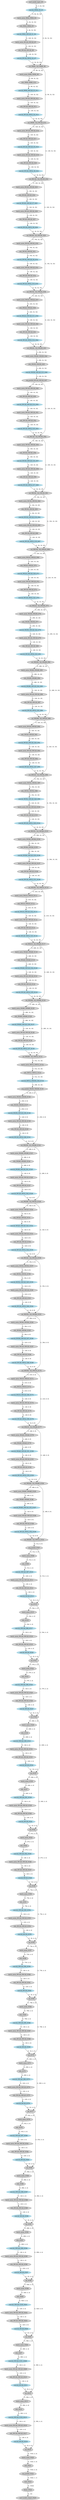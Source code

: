 strict digraph  {
"0 /nncf_model_input_0" [id=0, label="nncf_model_input_#0", style=filled, type=nncf_model_input];
"1 DenseNet/NNCFConv2d[conv1]/conv2d_0" [color=lightblue, id=1, label="conv2d_OW64_G0_#1", style=filled, type=conv2d];
"2 DenseNet/Sequential[dense1]/Bottleneck[0]/NNCFBatchNorm[bn1]/batch_norm_0" [id=2, label="batch_norm_IW64_OW64_#2", style=filled, type=batch_norm];
"3 DenseNet/Sequential[dense1]/Bottleneck[0]/relu_0" [id=3, label="relu_IW64_OW64_#3", style=filled, type=relu];
"4 DenseNet/Sequential[dense1]/Bottleneck[0]/NNCFConv2d[conv1]/conv2d_0" [color=lightblue, id=4, label="conv2d_IW64_OW128_G1_#4", style=filled, type=conv2d];
"5 DenseNet/Sequential[dense1]/Bottleneck[0]/NNCFBatchNorm[bn2]/batch_norm_0" [id=5, label="batch_norm_IW128_OW128_#5", style=filled, type=batch_norm];
"6 DenseNet/Sequential[dense1]/Bottleneck[0]/relu_1" [id=6, label="relu_IW128_OW128_#6", style=filled, type=relu];
"7 DenseNet/Sequential[dense1]/Bottleneck[0]/NNCFConv2d[conv2]/conv2d_0" [color=lightblue, id=7, label="conv2d_IW128_OW32_G2_#7", style=filled, type=conv2d];
"8 DenseNet/Sequential[dense1]/Bottleneck[0]/cat_0" [id=8, label="cat_IW[64, 32]_OW96_#8", style=filled, type=cat];
"9 DenseNet/Sequential[dense1]/Bottleneck[1]/NNCFBatchNorm[bn1]/batch_norm_0" [id=9, label="batch_norm_IW96_OW96_#9", style=filled, type=batch_norm];
"10 DenseNet/Sequential[dense1]/Bottleneck[1]/relu_0" [id=10, label="relu_IW96_OW96_#10", style=filled, type=relu];
"11 DenseNet/Sequential[dense1]/Bottleneck[1]/NNCFConv2d[conv1]/conv2d_0" [color=lightblue, id=11, label="conv2d_IW96_OW128_G3_#11", style=filled, type=conv2d];
"12 DenseNet/Sequential[dense1]/Bottleneck[1]/NNCFBatchNorm[bn2]/batch_norm_0" [id=12, label="batch_norm_IW128_OW128_#12", style=filled, type=batch_norm];
"13 DenseNet/Sequential[dense1]/Bottleneck[1]/relu_1" [id=13, label="relu_IW128_OW128_#13", style=filled, type=relu];
"14 DenseNet/Sequential[dense1]/Bottleneck[1]/NNCFConv2d[conv2]/conv2d_0" [color=lightblue, id=14, label="conv2d_IW128_OW32_G4_#14", style=filled, type=conv2d];
"15 DenseNet/Sequential[dense1]/Bottleneck[1]/cat_0" [id=15, label="cat_IW[96, 32]_OW128_#15", style=filled, type=cat];
"16 DenseNet/Sequential[dense1]/Bottleneck[2]/NNCFBatchNorm[bn1]/batch_norm_0" [id=16, label="batch_norm_IW128_OW128_#16", style=filled, type=batch_norm];
"17 DenseNet/Sequential[dense1]/Bottleneck[2]/relu_0" [id=17, label="relu_IW128_OW128_#17", style=filled, type=relu];
"18 DenseNet/Sequential[dense1]/Bottleneck[2]/NNCFConv2d[conv1]/conv2d_0" [color=lightblue, id=18, label="conv2d_IW128_OW128_G5_#18", style=filled, type=conv2d];
"19 DenseNet/Sequential[dense1]/Bottleneck[2]/NNCFBatchNorm[bn2]/batch_norm_0" [id=19, label="batch_norm_IW128_OW128_#19", style=filled, type=batch_norm];
"20 DenseNet/Sequential[dense1]/Bottleneck[2]/relu_1" [id=20, label="relu_IW128_OW128_#20", style=filled, type=relu];
"21 DenseNet/Sequential[dense1]/Bottleneck[2]/NNCFConv2d[conv2]/conv2d_0" [color=lightblue, id=21, label="conv2d_IW128_OW32_G6_#21", style=filled, type=conv2d];
"22 DenseNet/Sequential[dense1]/Bottleneck[2]/cat_0" [id=22, label="cat_IW[128, 32]_OW160_#22", style=filled, type=cat];
"23 DenseNet/Sequential[dense1]/Bottleneck[3]/NNCFBatchNorm[bn1]/batch_norm_0" [id=23, label="batch_norm_IW160_OW160_#23", style=filled, type=batch_norm];
"24 DenseNet/Sequential[dense1]/Bottleneck[3]/relu_0" [id=24, label="relu_IW160_OW160_#24", style=filled, type=relu];
"25 DenseNet/Sequential[dense1]/Bottleneck[3]/NNCFConv2d[conv1]/conv2d_0" [color=lightblue, id=25, label="conv2d_IW160_OW128_G7_#25", style=filled, type=conv2d];
"26 DenseNet/Sequential[dense1]/Bottleneck[3]/NNCFBatchNorm[bn2]/batch_norm_0" [id=26, label="batch_norm_IW128_OW128_#26", style=filled, type=batch_norm];
"27 DenseNet/Sequential[dense1]/Bottleneck[3]/relu_1" [id=27, label="relu_IW128_OW128_#27", style=filled, type=relu];
"28 DenseNet/Sequential[dense1]/Bottleneck[3]/NNCFConv2d[conv2]/conv2d_0" [color=lightblue, id=28, label="conv2d_IW128_OW32_G8_#28", style=filled, type=conv2d];
"29 DenseNet/Sequential[dense1]/Bottleneck[3]/cat_0" [id=29, label="cat_IW[160, 32]_OW192_#29", style=filled, type=cat];
"30 DenseNet/Sequential[dense1]/Bottleneck[4]/NNCFBatchNorm[bn1]/batch_norm_0" [id=30, label="batch_norm_IW192_OW192_#30", style=filled, type=batch_norm];
"31 DenseNet/Sequential[dense1]/Bottleneck[4]/relu_0" [id=31, label="relu_IW192_OW192_#31", style=filled, type=relu];
"32 DenseNet/Sequential[dense1]/Bottleneck[4]/NNCFConv2d[conv1]/conv2d_0" [color=lightblue, id=32, label="conv2d_IW192_OW128_G9_#32", style=filled, type=conv2d];
"33 DenseNet/Sequential[dense1]/Bottleneck[4]/NNCFBatchNorm[bn2]/batch_norm_0" [id=33, label="batch_norm_IW128_OW128_#33", style=filled, type=batch_norm];
"34 DenseNet/Sequential[dense1]/Bottleneck[4]/relu_1" [id=34, label="relu_IW128_OW128_#34", style=filled, type=relu];
"35 DenseNet/Sequential[dense1]/Bottleneck[4]/NNCFConv2d[conv2]/conv2d_0" [color=lightblue, id=35, label="conv2d_IW128_OW32_G10_#35", style=filled, type=conv2d];
"36 DenseNet/Sequential[dense1]/Bottleneck[4]/cat_0" [id=36, label="cat_IW[192, 32]_OW224_#36", style=filled, type=cat];
"37 DenseNet/Sequential[dense1]/Bottleneck[5]/NNCFBatchNorm[bn1]/batch_norm_0" [id=37, label="batch_norm_IW224_OW224_#37", style=filled, type=batch_norm];
"38 DenseNet/Sequential[dense1]/Bottleneck[5]/relu_0" [id=38, label="relu_IW224_OW224_#38", style=filled, type=relu];
"39 DenseNet/Sequential[dense1]/Bottleneck[5]/NNCFConv2d[conv1]/conv2d_0" [color=lightblue, id=39, label="conv2d_IW224_OW128_G11_#39", style=filled, type=conv2d];
"40 DenseNet/Sequential[dense1]/Bottleneck[5]/NNCFBatchNorm[bn2]/batch_norm_0" [id=40, label="batch_norm_IW128_OW128_#40", style=filled, type=batch_norm];
"41 DenseNet/Sequential[dense1]/Bottleneck[5]/relu_1" [id=41, label="relu_IW128_OW128_#41", style=filled, type=relu];
"42 DenseNet/Sequential[dense1]/Bottleneck[5]/NNCFConv2d[conv2]/conv2d_0" [color=lightblue, id=42, label="conv2d_IW128_OW32_G12_#42", style=filled, type=conv2d];
"43 DenseNet/Sequential[dense1]/Bottleneck[5]/cat_0" [id=43, label="cat_IW[224, 32]_OW256_#43", style=filled, type=cat];
"44 DenseNet/Transition[trans1]/NNCFBatchNorm[bn]/batch_norm_0" [id=44, label="batch_norm_IW256_OW256_#44", style=filled, type=batch_norm];
"45 DenseNet/Transition[trans1]/relu_0" [id=45, label="relu_IW256_OW256_#45", style=filled, type=relu];
"46 DenseNet/Transition[trans1]/NNCFConv2d[conv]/conv2d_0" [color=lightblue, id=46, label="conv2d_IW256_OW128_G13_#46", style=filled, type=conv2d];
"47 DenseNet/Transition[trans1]/avg_pool2d_0" [id=47, label="avg_pool2d_IW128_OW128_#47", style=filled, type=avg_pool2d];
"48 DenseNet/Sequential[dense2]/Bottleneck[0]/NNCFBatchNorm[bn1]/batch_norm_0" [id=48, label="batch_norm_IW128_OW128_#48", style=filled, type=batch_norm];
"49 DenseNet/Sequential[dense2]/Bottleneck[0]/relu_0" [id=49, label="relu_IW128_OW128_#49", style=filled, type=relu];
"50 DenseNet/Sequential[dense2]/Bottleneck[0]/NNCFConv2d[conv1]/conv2d_0" [color=lightblue, id=50, label="conv2d_IW128_OW128_G14_#50", style=filled, type=conv2d];
"51 DenseNet/Sequential[dense2]/Bottleneck[0]/NNCFBatchNorm[bn2]/batch_norm_0" [id=51, label="batch_norm_IW128_OW128_#51", style=filled, type=batch_norm];
"52 DenseNet/Sequential[dense2]/Bottleneck[0]/relu_1" [id=52, label="relu_IW128_OW128_#52", style=filled, type=relu];
"53 DenseNet/Sequential[dense2]/Bottleneck[0]/NNCFConv2d[conv2]/conv2d_0" [color=lightblue, id=53, label="conv2d_IW128_OW32_G15_#53", style=filled, type=conv2d];
"54 DenseNet/Sequential[dense2]/Bottleneck[0]/cat_0" [id=54, label="cat_IW[128, 32]_OW160_#54", style=filled, type=cat];
"55 DenseNet/Sequential[dense2]/Bottleneck[1]/NNCFBatchNorm[bn1]/batch_norm_0" [id=55, label="batch_norm_IW160_OW160_#55", style=filled, type=batch_norm];
"56 DenseNet/Sequential[dense2]/Bottleneck[1]/relu_0" [id=56, label="relu_IW160_OW160_#56", style=filled, type=relu];
"57 DenseNet/Sequential[dense2]/Bottleneck[1]/NNCFConv2d[conv1]/conv2d_0" [color=lightblue, id=57, label="conv2d_IW160_OW128_G16_#57", style=filled, type=conv2d];
"58 DenseNet/Sequential[dense2]/Bottleneck[1]/NNCFBatchNorm[bn2]/batch_norm_0" [id=58, label="batch_norm_IW128_OW128_#58", style=filled, type=batch_norm];
"59 DenseNet/Sequential[dense2]/Bottleneck[1]/relu_1" [id=59, label="relu_IW128_OW128_#59", style=filled, type=relu];
"60 DenseNet/Sequential[dense2]/Bottleneck[1]/NNCFConv2d[conv2]/conv2d_0" [color=lightblue, id=60, label="conv2d_IW128_OW32_G17_#60", style=filled, type=conv2d];
"61 DenseNet/Sequential[dense2]/Bottleneck[1]/cat_0" [id=61, label="cat_IW[160, 32]_OW192_#61", style=filled, type=cat];
"62 DenseNet/Sequential[dense2]/Bottleneck[2]/NNCFBatchNorm[bn1]/batch_norm_0" [id=62, label="batch_norm_IW192_OW192_#62", style=filled, type=batch_norm];
"63 DenseNet/Sequential[dense2]/Bottleneck[2]/relu_0" [id=63, label="relu_IW192_OW192_#63", style=filled, type=relu];
"64 DenseNet/Sequential[dense2]/Bottleneck[2]/NNCFConv2d[conv1]/conv2d_0" [color=lightblue, id=64, label="conv2d_IW192_OW128_G18_#64", style=filled, type=conv2d];
"65 DenseNet/Sequential[dense2]/Bottleneck[2]/NNCFBatchNorm[bn2]/batch_norm_0" [id=65, label="batch_norm_IW128_OW128_#65", style=filled, type=batch_norm];
"66 DenseNet/Sequential[dense2]/Bottleneck[2]/relu_1" [id=66, label="relu_IW128_OW128_#66", style=filled, type=relu];
"67 DenseNet/Sequential[dense2]/Bottleneck[2]/NNCFConv2d[conv2]/conv2d_0" [color=lightblue, id=67, label="conv2d_IW128_OW32_G19_#67", style=filled, type=conv2d];
"68 DenseNet/Sequential[dense2]/Bottleneck[2]/cat_0" [id=68, label="cat_IW[192, 32]_OW224_#68", style=filled, type=cat];
"69 DenseNet/Sequential[dense2]/Bottleneck[3]/NNCFBatchNorm[bn1]/batch_norm_0" [id=69, label="batch_norm_IW224_OW224_#69", style=filled, type=batch_norm];
"70 DenseNet/Sequential[dense2]/Bottleneck[3]/relu_0" [id=70, label="relu_IW224_OW224_#70", style=filled, type=relu];
"71 DenseNet/Sequential[dense2]/Bottleneck[3]/NNCFConv2d[conv1]/conv2d_0" [color=lightblue, id=71, label="conv2d_IW224_OW128_G20_#71", style=filled, type=conv2d];
"72 DenseNet/Sequential[dense2]/Bottleneck[3]/NNCFBatchNorm[bn2]/batch_norm_0" [id=72, label="batch_norm_IW128_OW128_#72", style=filled, type=batch_norm];
"73 DenseNet/Sequential[dense2]/Bottleneck[3]/relu_1" [id=73, label="relu_IW128_OW128_#73", style=filled, type=relu];
"74 DenseNet/Sequential[dense2]/Bottleneck[3]/NNCFConv2d[conv2]/conv2d_0" [color=lightblue, id=74, label="conv2d_IW128_OW32_G21_#74", style=filled, type=conv2d];
"75 DenseNet/Sequential[dense2]/Bottleneck[3]/cat_0" [id=75, label="cat_IW[224, 32]_OW256_#75", style=filled, type=cat];
"76 DenseNet/Sequential[dense2]/Bottleneck[4]/NNCFBatchNorm[bn1]/batch_norm_0" [id=76, label="batch_norm_IW256_OW256_#76", style=filled, type=batch_norm];
"77 DenseNet/Sequential[dense2]/Bottleneck[4]/relu_0" [id=77, label="relu_IW256_OW256_#77", style=filled, type=relu];
"78 DenseNet/Sequential[dense2]/Bottleneck[4]/NNCFConv2d[conv1]/conv2d_0" [color=lightblue, id=78, label="conv2d_IW256_OW128_G22_#78", style=filled, type=conv2d];
"79 DenseNet/Sequential[dense2]/Bottleneck[4]/NNCFBatchNorm[bn2]/batch_norm_0" [id=79, label="batch_norm_IW128_OW128_#79", style=filled, type=batch_norm];
"80 DenseNet/Sequential[dense2]/Bottleneck[4]/relu_1" [id=80, label="relu_IW128_OW128_#80", style=filled, type=relu];
"81 DenseNet/Sequential[dense2]/Bottleneck[4]/NNCFConv2d[conv2]/conv2d_0" [color=lightblue, id=81, label="conv2d_IW128_OW32_G23_#81", style=filled, type=conv2d];
"82 DenseNet/Sequential[dense2]/Bottleneck[4]/cat_0" [id=82, label="cat_IW[256, 32]_OW288_#82", style=filled, type=cat];
"83 DenseNet/Sequential[dense2]/Bottleneck[5]/NNCFBatchNorm[bn1]/batch_norm_0" [id=83, label="batch_norm_IW288_OW288_#83", style=filled, type=batch_norm];
"84 DenseNet/Sequential[dense2]/Bottleneck[5]/relu_0" [id=84, label="relu_IW288_OW288_#84", style=filled, type=relu];
"85 DenseNet/Sequential[dense2]/Bottleneck[5]/NNCFConv2d[conv1]/conv2d_0" [color=lightblue, id=85, label="conv2d_IW288_OW128_G24_#85", style=filled, type=conv2d];
"86 DenseNet/Sequential[dense2]/Bottleneck[5]/NNCFBatchNorm[bn2]/batch_norm_0" [id=86, label="batch_norm_IW128_OW128_#86", style=filled, type=batch_norm];
"87 DenseNet/Sequential[dense2]/Bottleneck[5]/relu_1" [id=87, label="relu_IW128_OW128_#87", style=filled, type=relu];
"88 DenseNet/Sequential[dense2]/Bottleneck[5]/NNCFConv2d[conv2]/conv2d_0" [color=lightblue, id=88, label="conv2d_IW128_OW32_G25_#88", style=filled, type=conv2d];
"89 DenseNet/Sequential[dense2]/Bottleneck[5]/cat_0" [id=89, label="cat_IW[288, 32]_OW320_#89", style=filled, type=cat];
"90 DenseNet/Sequential[dense2]/Bottleneck[6]/NNCFBatchNorm[bn1]/batch_norm_0" [id=90, label="batch_norm_IW320_OW320_#90", style=filled, type=batch_norm];
"91 DenseNet/Sequential[dense2]/Bottleneck[6]/relu_0" [id=91, label="relu_IW320_OW320_#91", style=filled, type=relu];
"92 DenseNet/Sequential[dense2]/Bottleneck[6]/NNCFConv2d[conv1]/conv2d_0" [color=lightblue, id=92, label="conv2d_IW320_OW128_G26_#92", style=filled, type=conv2d];
"93 DenseNet/Sequential[dense2]/Bottleneck[6]/NNCFBatchNorm[bn2]/batch_norm_0" [id=93, label="batch_norm_IW128_OW128_#93", style=filled, type=batch_norm];
"94 DenseNet/Sequential[dense2]/Bottleneck[6]/relu_1" [id=94, label="relu_IW128_OW128_#94", style=filled, type=relu];
"95 DenseNet/Sequential[dense2]/Bottleneck[6]/NNCFConv2d[conv2]/conv2d_0" [color=lightblue, id=95, label="conv2d_IW128_OW32_G27_#95", style=filled, type=conv2d];
"96 DenseNet/Sequential[dense2]/Bottleneck[6]/cat_0" [id=96, label="cat_IW[320, 32]_OW352_#96", style=filled, type=cat];
"97 DenseNet/Sequential[dense2]/Bottleneck[7]/NNCFBatchNorm[bn1]/batch_norm_0" [id=97, label="batch_norm_IW352_OW352_#97", style=filled, type=batch_norm];
"98 DenseNet/Sequential[dense2]/Bottleneck[7]/relu_0" [id=98, label="relu_IW352_OW352_#98", style=filled, type=relu];
"99 DenseNet/Sequential[dense2]/Bottleneck[7]/NNCFConv2d[conv1]/conv2d_0" [color=lightblue, id=99, label="conv2d_IW352_OW128_G28_#99", style=filled, type=conv2d];
"100 DenseNet/Sequential[dense2]/Bottleneck[7]/NNCFBatchNorm[bn2]/batch_norm_0" [id=100, label="batch_norm_IW128_OW128_#100", style=filled, type=batch_norm];
"101 DenseNet/Sequential[dense2]/Bottleneck[7]/relu_1" [id=101, label="relu_IW128_OW128_#101", style=filled, type=relu];
"102 DenseNet/Sequential[dense2]/Bottleneck[7]/NNCFConv2d[conv2]/conv2d_0" [color=lightblue, id=102, label="conv2d_IW128_OW32_G29_#102", style=filled, type=conv2d];
"103 DenseNet/Sequential[dense2]/Bottleneck[7]/cat_0" [id=103, label="cat_IW[352, 32]_OW384_#103", style=filled, type=cat];
"104 DenseNet/Sequential[dense2]/Bottleneck[8]/NNCFBatchNorm[bn1]/batch_norm_0" [id=104, label="batch_norm_IW384_OW384_#104", style=filled, type=batch_norm];
"105 DenseNet/Sequential[dense2]/Bottleneck[8]/relu_0" [id=105, label="relu_IW384_OW384_#105", style=filled, type=relu];
"106 DenseNet/Sequential[dense2]/Bottleneck[8]/NNCFConv2d[conv1]/conv2d_0" [color=lightblue, id=106, label="conv2d_IW384_OW128_G30_#106", style=filled, type=conv2d];
"107 DenseNet/Sequential[dense2]/Bottleneck[8]/NNCFBatchNorm[bn2]/batch_norm_0" [id=107, label="batch_norm_IW128_OW128_#107", style=filled, type=batch_norm];
"108 DenseNet/Sequential[dense2]/Bottleneck[8]/relu_1" [id=108, label="relu_IW128_OW128_#108", style=filled, type=relu];
"109 DenseNet/Sequential[dense2]/Bottleneck[8]/NNCFConv2d[conv2]/conv2d_0" [color=lightblue, id=109, label="conv2d_IW128_OW32_G31_#109", style=filled, type=conv2d];
"110 DenseNet/Sequential[dense2]/Bottleneck[8]/cat_0" [id=110, label="cat_IW[384, 32]_OW416_#110", style=filled, type=cat];
"111 DenseNet/Sequential[dense2]/Bottleneck[9]/NNCFBatchNorm[bn1]/batch_norm_0" [id=111, label="batch_norm_IW416_OW416_#111", style=filled, type=batch_norm];
"112 DenseNet/Sequential[dense2]/Bottleneck[9]/relu_0" [id=112, label="relu_IW416_OW416_#112", style=filled, type=relu];
"113 DenseNet/Sequential[dense2]/Bottleneck[9]/NNCFConv2d[conv1]/conv2d_0" [color=lightblue, id=113, label="conv2d_IW416_OW128_G32_#113", style=filled, type=conv2d];
"114 DenseNet/Sequential[dense2]/Bottleneck[9]/NNCFBatchNorm[bn2]/batch_norm_0" [id=114, label="batch_norm_IW128_OW128_#114", style=filled, type=batch_norm];
"115 DenseNet/Sequential[dense2]/Bottleneck[9]/relu_1" [id=115, label="relu_IW128_OW128_#115", style=filled, type=relu];
"116 DenseNet/Sequential[dense2]/Bottleneck[9]/NNCFConv2d[conv2]/conv2d_0" [color=lightblue, id=116, label="conv2d_IW128_OW32_G33_#116", style=filled, type=conv2d];
"117 DenseNet/Sequential[dense2]/Bottleneck[9]/cat_0" [id=117, label="cat_IW[416, 32]_OW448_#117", style=filled, type=cat];
"118 DenseNet/Sequential[dense2]/Bottleneck[10]/NNCFBatchNorm[bn1]/batch_norm_0" [id=118, label="batch_norm_IW448_OW448_#118", style=filled, type=batch_norm];
"119 DenseNet/Sequential[dense2]/Bottleneck[10]/relu_0" [id=119, label="relu_IW448_OW448_#119", style=filled, type=relu];
"120 DenseNet/Sequential[dense2]/Bottleneck[10]/NNCFConv2d[conv1]/conv2d_0" [color=lightblue, id=120, label="conv2d_IW448_OW128_G34_#120", style=filled, type=conv2d];
"121 DenseNet/Sequential[dense2]/Bottleneck[10]/NNCFBatchNorm[bn2]/batch_norm_0" [id=121, label="batch_norm_IW128_OW128_#121", style=filled, type=batch_norm];
"122 DenseNet/Sequential[dense2]/Bottleneck[10]/relu_1" [id=122, label="relu_IW128_OW128_#122", style=filled, type=relu];
"123 DenseNet/Sequential[dense2]/Bottleneck[10]/NNCFConv2d[conv2]/conv2d_0" [color=lightblue, id=123, label="conv2d_IW128_OW32_G35_#123", style=filled, type=conv2d];
"124 DenseNet/Sequential[dense2]/Bottleneck[10]/cat_0" [id=124, label="cat_IW[448, 32]_OW480_#124", style=filled, type=cat];
"125 DenseNet/Sequential[dense2]/Bottleneck[11]/NNCFBatchNorm[bn1]/batch_norm_0" [id=125, label="batch_norm_IW480_OW480_#125", style=filled, type=batch_norm];
"126 DenseNet/Sequential[dense2]/Bottleneck[11]/relu_0" [id=126, label="relu_IW480_OW480_#126", style=filled, type=relu];
"127 DenseNet/Sequential[dense2]/Bottleneck[11]/NNCFConv2d[conv1]/conv2d_0" [color=lightblue, id=127, label="conv2d_IW480_OW128_G36_#127", style=filled, type=conv2d];
"128 DenseNet/Sequential[dense2]/Bottleneck[11]/NNCFBatchNorm[bn2]/batch_norm_0" [id=128, label="batch_norm_IW128_OW128_#128", style=filled, type=batch_norm];
"129 DenseNet/Sequential[dense2]/Bottleneck[11]/relu_1" [id=129, label="relu_IW128_OW128_#129", style=filled, type=relu];
"130 DenseNet/Sequential[dense2]/Bottleneck[11]/NNCFConv2d[conv2]/conv2d_0" [color=lightblue, id=130, label="conv2d_IW128_OW32_G37_#130", style=filled, type=conv2d];
"131 DenseNet/Sequential[dense2]/Bottleneck[11]/cat_0" [id=131, label="cat_IW[480, 32]_OW512_#131", style=filled, type=cat];
"132 DenseNet/Transition[trans2]/NNCFBatchNorm[bn]/batch_norm_0" [id=132, label="batch_norm_IW512_OW512_#132", style=filled, type=batch_norm];
"133 DenseNet/Transition[trans2]/relu_0" [id=133, label="relu_IW512_OW512_#133", style=filled, type=relu];
"134 DenseNet/Transition[trans2]/NNCFConv2d[conv]/conv2d_0" [color=lightblue, id=134, label="conv2d_IW512_OW256_G38_#134", style=filled, type=conv2d];
"135 DenseNet/Transition[trans2]/avg_pool2d_0" [id=135, label="avg_pool2d_IW256_OW256_#135", style=filled, type=avg_pool2d];
"136 DenseNet/Sequential[dense3]/Bottleneck[0]/NNCFBatchNorm[bn1]/batch_norm_0" [id=136, label="batch_norm_IW256_OW256_#136", style=filled, type=batch_norm];
"137 DenseNet/Sequential[dense3]/Bottleneck[0]/relu_0" [id=137, label="relu_IW256_OW256_#137", style=filled, type=relu];
"138 DenseNet/Sequential[dense3]/Bottleneck[0]/NNCFConv2d[conv1]/conv2d_0" [color=lightblue, id=138, label="conv2d_IW256_OW128_G39_#138", style=filled, type=conv2d];
"139 DenseNet/Sequential[dense3]/Bottleneck[0]/NNCFBatchNorm[bn2]/batch_norm_0" [id=139, label="batch_norm_IW128_OW128_#139", style=filled, type=batch_norm];
"140 DenseNet/Sequential[dense3]/Bottleneck[0]/relu_1" [id=140, label="relu_IW128_OW128_#140", style=filled, type=relu];
"141 DenseNet/Sequential[dense3]/Bottleneck[0]/NNCFConv2d[conv2]/conv2d_0" [color=lightblue, id=141, label="conv2d_IW128_OW32_G40_#141", style=filled, type=conv2d];
"142 DenseNet/Sequential[dense3]/Bottleneck[0]/cat_0" [id=142, label="cat_IW[256, 32]_OW288_#142", style=filled, type=cat];
"143 DenseNet/Sequential[dense3]/Bottleneck[1]/NNCFBatchNorm[bn1]/batch_norm_0" [id=143, label="batch_norm_IW288_OW288_#143", style=filled, type=batch_norm];
"144 DenseNet/Sequential[dense3]/Bottleneck[1]/relu_0" [id=144, label="relu_IW288_OW288_#144", style=filled, type=relu];
"145 DenseNet/Sequential[dense3]/Bottleneck[1]/NNCFConv2d[conv1]/conv2d_0" [color=lightblue, id=145, label="conv2d_IW288_OW128_G41_#145", style=filled, type=conv2d];
"146 DenseNet/Sequential[dense3]/Bottleneck[1]/NNCFBatchNorm[bn2]/batch_norm_0" [id=146, label="batch_norm_IW128_OW128_#146", style=filled, type=batch_norm];
"147 DenseNet/Sequential[dense3]/Bottleneck[1]/relu_1" [id=147, label="relu_IW128_OW128_#147", style=filled, type=relu];
"148 DenseNet/Sequential[dense3]/Bottleneck[1]/NNCFConv2d[conv2]/conv2d_0" [color=lightblue, id=148, label="conv2d_IW128_OW32_G42_#148", style=filled, type=conv2d];
"149 DenseNet/Sequential[dense3]/Bottleneck[1]/cat_0" [id=149, label="cat_IW[288, 32]_OW320_#149", style=filled, type=cat];
"150 DenseNet/Sequential[dense3]/Bottleneck[2]/NNCFBatchNorm[bn1]/batch_norm_0" [id=150, label="batch_norm_IW320_OW320_#150", style=filled, type=batch_norm];
"151 DenseNet/Sequential[dense3]/Bottleneck[2]/relu_0" [id=151, label="relu_IW320_OW320_#151", style=filled, type=relu];
"152 DenseNet/Sequential[dense3]/Bottleneck[2]/NNCFConv2d[conv1]/conv2d_0" [color=lightblue, id=152, label="conv2d_IW320_OW128_G43_#152", style=filled, type=conv2d];
"153 DenseNet/Sequential[dense3]/Bottleneck[2]/NNCFBatchNorm[bn2]/batch_norm_0" [id=153, label="batch_norm_IW128_OW128_#153", style=filled, type=batch_norm];
"154 DenseNet/Sequential[dense3]/Bottleneck[2]/relu_1" [id=154, label="relu_IW128_OW128_#154", style=filled, type=relu];
"155 DenseNet/Sequential[dense3]/Bottleneck[2]/NNCFConv2d[conv2]/conv2d_0" [color=lightblue, id=155, label="conv2d_IW128_OW32_G44_#155", style=filled, type=conv2d];
"156 DenseNet/Sequential[dense3]/Bottleneck[2]/cat_0" [id=156, label="cat_IW[320, 32]_OW352_#156", style=filled, type=cat];
"157 DenseNet/Sequential[dense3]/Bottleneck[3]/NNCFBatchNorm[bn1]/batch_norm_0" [id=157, label="batch_norm_IW352_OW352_#157", style=filled, type=batch_norm];
"158 DenseNet/Sequential[dense3]/Bottleneck[3]/relu_0" [id=158, label="relu_IW352_OW352_#158", style=filled, type=relu];
"159 DenseNet/Sequential[dense3]/Bottleneck[3]/NNCFConv2d[conv1]/conv2d_0" [color=lightblue, id=159, label="conv2d_IW352_OW128_G45_#159", style=filled, type=conv2d];
"160 DenseNet/Sequential[dense3]/Bottleneck[3]/NNCFBatchNorm[bn2]/batch_norm_0" [id=160, label="batch_norm_IW128_OW128_#160", style=filled, type=batch_norm];
"161 DenseNet/Sequential[dense3]/Bottleneck[3]/relu_1" [id=161, label="relu_IW128_OW128_#161", style=filled, type=relu];
"162 DenseNet/Sequential[dense3]/Bottleneck[3]/NNCFConv2d[conv2]/conv2d_0" [color=lightblue, id=162, label="conv2d_IW128_OW32_G46_#162", style=filled, type=conv2d];
"163 DenseNet/Sequential[dense3]/Bottleneck[3]/cat_0" [id=163, label="cat_IW[352, 32]_OW384_#163", style=filled, type=cat];
"164 DenseNet/Sequential[dense3]/Bottleneck[4]/NNCFBatchNorm[bn1]/batch_norm_0" [id=164, label="batch_norm_IW384_OW384_#164", style=filled, type=batch_norm];
"165 DenseNet/Sequential[dense3]/Bottleneck[4]/relu_0" [id=165, label="relu_IW384_OW384_#165", style=filled, type=relu];
"166 DenseNet/Sequential[dense3]/Bottleneck[4]/NNCFConv2d[conv1]/conv2d_0" [color=lightblue, id=166, label="conv2d_IW384_OW128_G47_#166", style=filled, type=conv2d];
"167 DenseNet/Sequential[dense3]/Bottleneck[4]/NNCFBatchNorm[bn2]/batch_norm_0" [id=167, label="batch_norm_IW128_OW128_#167", style=filled, type=batch_norm];
"168 DenseNet/Sequential[dense3]/Bottleneck[4]/relu_1" [id=168, label="relu_IW128_OW128_#168", style=filled, type=relu];
"169 DenseNet/Sequential[dense3]/Bottleneck[4]/NNCFConv2d[conv2]/conv2d_0" [color=lightblue, id=169, label="conv2d_IW128_OW32_G48_#169", style=filled, type=conv2d];
"170 DenseNet/Sequential[dense3]/Bottleneck[4]/cat_0" [id=170, label="cat_IW[384, 32]_OW416_#170", style=filled, type=cat];
"171 DenseNet/Sequential[dense3]/Bottleneck[5]/NNCFBatchNorm[bn1]/batch_norm_0" [id=171, label="batch_norm_IW416_OW416_#171", style=filled, type=batch_norm];
"172 DenseNet/Sequential[dense3]/Bottleneck[5]/relu_0" [id=172, label="relu_IW416_OW416_#172", style=filled, type=relu];
"173 DenseNet/Sequential[dense3]/Bottleneck[5]/NNCFConv2d[conv1]/conv2d_0" [color=lightblue, id=173, label="conv2d_IW416_OW128_G49_#173", style=filled, type=conv2d];
"174 DenseNet/Sequential[dense3]/Bottleneck[5]/NNCFBatchNorm[bn2]/batch_norm_0" [id=174, label="batch_norm_IW128_OW128_#174", style=filled, type=batch_norm];
"175 DenseNet/Sequential[dense3]/Bottleneck[5]/relu_1" [id=175, label="relu_IW128_OW128_#175", style=filled, type=relu];
"176 DenseNet/Sequential[dense3]/Bottleneck[5]/NNCFConv2d[conv2]/conv2d_0" [color=lightblue, id=176, label="conv2d_IW128_OW32_G50_#176", style=filled, type=conv2d];
"177 DenseNet/Sequential[dense3]/Bottleneck[5]/cat_0" [id=177, label="cat_IW[416, 32]_OW448_#177", style=filled, type=cat];
"178 DenseNet/Sequential[dense3]/Bottleneck[6]/NNCFBatchNorm[bn1]/batch_norm_0" [id=178, label="batch_norm_IW448_OW448_#178", style=filled, type=batch_norm];
"179 DenseNet/Sequential[dense3]/Bottleneck[6]/relu_0" [id=179, label="relu_IW448_OW448_#179", style=filled, type=relu];
"180 DenseNet/Sequential[dense3]/Bottleneck[6]/NNCFConv2d[conv1]/conv2d_0" [color=lightblue, id=180, label="conv2d_IW448_OW128_G51_#180", style=filled, type=conv2d];
"181 DenseNet/Sequential[dense3]/Bottleneck[6]/NNCFBatchNorm[bn2]/batch_norm_0" [id=181, label="batch_norm_IW128_OW128_#181", style=filled, type=batch_norm];
"182 DenseNet/Sequential[dense3]/Bottleneck[6]/relu_1" [id=182, label="relu_IW128_OW128_#182", style=filled, type=relu];
"183 DenseNet/Sequential[dense3]/Bottleneck[6]/NNCFConv2d[conv2]/conv2d_0" [color=lightblue, id=183, label="conv2d_IW128_OW32_G52_#183", style=filled, type=conv2d];
"184 DenseNet/Sequential[dense3]/Bottleneck[6]/cat_0" [id=184, label="cat_IW[448, 32]_OW480_#184", style=filled, type=cat];
"185 DenseNet/Sequential[dense3]/Bottleneck[7]/NNCFBatchNorm[bn1]/batch_norm_0" [id=185, label="batch_norm_IW480_OW480_#185", style=filled, type=batch_norm];
"186 DenseNet/Sequential[dense3]/Bottleneck[7]/relu_0" [id=186, label="relu_IW480_OW480_#186", style=filled, type=relu];
"187 DenseNet/Sequential[dense3]/Bottleneck[7]/NNCFConv2d[conv1]/conv2d_0" [color=lightblue, id=187, label="conv2d_IW480_OW128_G53_#187", style=filled, type=conv2d];
"188 DenseNet/Sequential[dense3]/Bottleneck[7]/NNCFBatchNorm[bn2]/batch_norm_0" [id=188, label="batch_norm_IW128_OW128_#188", style=filled, type=batch_norm];
"189 DenseNet/Sequential[dense3]/Bottleneck[7]/relu_1" [id=189, label="relu_IW128_OW128_#189", style=filled, type=relu];
"190 DenseNet/Sequential[dense3]/Bottleneck[7]/NNCFConv2d[conv2]/conv2d_0" [color=lightblue, id=190, label="conv2d_IW128_OW32_G54_#190", style=filled, type=conv2d];
"191 DenseNet/Sequential[dense3]/Bottleneck[7]/cat_0" [id=191, label="cat_IW[480, 32]_OW512_#191", style=filled, type=cat];
"192 DenseNet/Transition[trans3]/avg_pool2d_0" [id=192, label="avg_pool2d_#307", style=filled, type=avg_pool2d];
"193 DenseNet/Sequential[dense4]/Bottleneck[0]/NNCFBatchNorm[bn1]/batch_norm_0" [id=193, label="batch_norm_#308", style=filled, type=batch_norm];
"194 DenseNet/Sequential[dense4]/Bottleneck[0]/relu_0" [id=194, label="relu_#309", style=filled, type=relu];
"195 DenseNet/Sequential[dense4]/Bottleneck[0]/NNCFConv2d[conv1]/conv2d_0" [color=lightblue, id=195, label="conv2d_OW128_G87_#310", style=filled, type=conv2d];
"196 DenseNet/Sequential[dense4]/Bottleneck[0]/NNCFBatchNorm[bn2]/batch_norm_0" [id=196, label="batch_norm_IW128_OW128_#311", style=filled, type=batch_norm];
"197 DenseNet/Sequential[dense4]/Bottleneck[0]/relu_1" [id=197, label="relu_IW128_OW128_#312", style=filled, type=relu];
"198 DenseNet/Sequential[dense4]/Bottleneck[0]/NNCFConv2d[conv2]/conv2d_0" [color=lightblue, id=198, label="conv2d_IW128_#313", style=filled, type=conv2d];
"199 DenseNet/Sequential[dense4]/Bottleneck[0]/cat_0" [id=199, label="cat_#314", style=filled, type=cat];
"200 DenseNet/Sequential[dense4]/Bottleneck[1]/NNCFBatchNorm[bn1]/batch_norm_0" [id=200, label="batch_norm_#315", style=filled, type=batch_norm];
"201 DenseNet/Sequential[dense4]/Bottleneck[1]/relu_0" [id=201, label="relu_#316", style=filled, type=relu];
"202 DenseNet/Sequential[dense4]/Bottleneck[1]/NNCFConv2d[conv1]/conv2d_0" [color=lightblue, id=202, label="conv2d_OW128_G88_#317", style=filled, type=conv2d];
"203 DenseNet/Sequential[dense4]/Bottleneck[1]/NNCFBatchNorm[bn2]/batch_norm_0" [id=203, label="batch_norm_IW128_OW128_#318", style=filled, type=batch_norm];
"204 DenseNet/Sequential[dense4]/Bottleneck[1]/relu_1" [id=204, label="relu_IW128_OW128_#319", style=filled, type=relu];
"205 DenseNet/Sequential[dense4]/Bottleneck[1]/NNCFConv2d[conv2]/conv2d_0" [color=lightblue, id=205, label="conv2d_IW128_#320", style=filled, type=conv2d];
"206 DenseNet/Sequential[dense4]/Bottleneck[1]/cat_0" [id=206, label="cat_#321", style=filled, type=cat];
"207 DenseNet/Sequential[dense4]/Bottleneck[2]/NNCFBatchNorm[bn1]/batch_norm_0" [id=207, label="batch_norm_#322", style=filled, type=batch_norm];
"208 DenseNet/Sequential[dense4]/Bottleneck[2]/relu_0" [id=208, label="relu_#323", style=filled, type=relu];
"209 DenseNet/Sequential[dense4]/Bottleneck[2]/NNCFConv2d[conv1]/conv2d_0" [color=lightblue, id=209, label="conv2d_OW128_G89_#324", style=filled, type=conv2d];
"210 DenseNet/Sequential[dense4]/Bottleneck[2]/NNCFBatchNorm[bn2]/batch_norm_0" [id=210, label="batch_norm_IW128_OW128_#325", style=filled, type=batch_norm];
"211 DenseNet/Sequential[dense4]/Bottleneck[2]/relu_1" [id=211, label="relu_IW128_OW128_#326", style=filled, type=relu];
"212 DenseNet/Sequential[dense4]/Bottleneck[2]/NNCFConv2d[conv2]/conv2d_0" [color=lightblue, id=212, label="conv2d_IW128_#327", style=filled, type=conv2d];
"213 DenseNet/Sequential[dense4]/Bottleneck[2]/cat_0" [id=213, label="cat_#328", style=filled, type=cat];
"214 DenseNet/Sequential[dense4]/Bottleneck[3]/NNCFBatchNorm[bn1]/batch_norm_0" [id=214, label="batch_norm_#329", style=filled, type=batch_norm];
"215 DenseNet/Sequential[dense4]/Bottleneck[3]/relu_0" [id=215, label="relu_#330", style=filled, type=relu];
"216 DenseNet/Sequential[dense4]/Bottleneck[3]/NNCFConv2d[conv1]/conv2d_0" [color=lightblue, id=216, label="conv2d_OW128_G90_#331", style=filled, type=conv2d];
"217 DenseNet/Sequential[dense4]/Bottleneck[3]/NNCFBatchNorm[bn2]/batch_norm_0" [id=217, label="batch_norm_IW128_OW128_#332", style=filled, type=batch_norm];
"218 DenseNet/Sequential[dense4]/Bottleneck[3]/relu_1" [id=218, label="relu_IW128_OW128_#333", style=filled, type=relu];
"219 DenseNet/Sequential[dense4]/Bottleneck[3]/NNCFConv2d[conv2]/conv2d_0" [color=lightblue, id=219, label="conv2d_IW128_#334", style=filled, type=conv2d];
"220 DenseNet/Sequential[dense4]/Bottleneck[3]/cat_0" [id=220, label="cat_#335", style=filled, type=cat];
"221 DenseNet/Sequential[dense4]/Bottleneck[4]/NNCFBatchNorm[bn1]/batch_norm_0" [id=221, label="batch_norm_#336", style=filled, type=batch_norm];
"222 DenseNet/Sequential[dense4]/Bottleneck[4]/relu_0" [id=222, label="relu_#337", style=filled, type=relu];
"223 DenseNet/Sequential[dense4]/Bottleneck[4]/NNCFConv2d[conv1]/conv2d_0" [color=lightblue, id=223, label="conv2d_OW128_G91_#338", style=filled, type=conv2d];
"224 DenseNet/Sequential[dense4]/Bottleneck[4]/NNCFBatchNorm[bn2]/batch_norm_0" [id=224, label="batch_norm_IW128_OW128_#339", style=filled, type=batch_norm];
"225 DenseNet/Sequential[dense4]/Bottleneck[4]/relu_1" [id=225, label="relu_IW128_OW128_#340", style=filled, type=relu];
"226 DenseNet/Sequential[dense4]/Bottleneck[4]/NNCFConv2d[conv2]/conv2d_0" [color=lightblue, id=226, label="conv2d_IW128_#341", style=filled, type=conv2d];
"227 DenseNet/Sequential[dense4]/Bottleneck[4]/cat_0" [id=227, label="cat_#342", style=filled, type=cat];
"228 DenseNet/Sequential[dense4]/Bottleneck[5]/NNCFBatchNorm[bn1]/batch_norm_0" [id=228, label="batch_norm_#343", style=filled, type=batch_norm];
"229 DenseNet/Sequential[dense4]/Bottleneck[5]/relu_0" [id=229, label="relu_#344", style=filled, type=relu];
"230 DenseNet/Sequential[dense4]/Bottleneck[5]/NNCFConv2d[conv1]/conv2d_0" [color=lightblue, id=230, label="conv2d_OW128_G92_#345", style=filled, type=conv2d];
"231 DenseNet/Sequential[dense4]/Bottleneck[5]/NNCFBatchNorm[bn2]/batch_norm_0" [id=231, label="batch_norm_IW128_OW128_#346", style=filled, type=batch_norm];
"232 DenseNet/Sequential[dense4]/Bottleneck[5]/relu_1" [id=232, label="relu_IW128_OW128_#347", style=filled, type=relu];
"233 DenseNet/Sequential[dense4]/Bottleneck[5]/NNCFConv2d[conv2]/conv2d_0" [color=lightblue, id=233, label="conv2d_IW128_#348", style=filled, type=conv2d];
"234 DenseNet/Sequential[dense4]/Bottleneck[5]/cat_0" [id=234, label="cat_#349", style=filled, type=cat];
"235 DenseNet/Sequential[dense4]/Bottleneck[6]/NNCFBatchNorm[bn1]/batch_norm_0" [id=235, label="batch_norm_#350", style=filled, type=batch_norm];
"236 DenseNet/Sequential[dense4]/Bottleneck[6]/relu_0" [id=236, label="relu_#351", style=filled, type=relu];
"237 DenseNet/Sequential[dense4]/Bottleneck[6]/NNCFConv2d[conv1]/conv2d_0" [color=lightblue, id=237, label="conv2d_OW128_G93_#352", style=filled, type=conv2d];
"238 DenseNet/Sequential[dense4]/Bottleneck[6]/NNCFBatchNorm[bn2]/batch_norm_0" [id=238, label="batch_norm_IW128_OW128_#353", style=filled, type=batch_norm];
"239 DenseNet/Sequential[dense4]/Bottleneck[6]/relu_1" [id=239, label="relu_IW128_OW128_#354", style=filled, type=relu];
"240 DenseNet/Sequential[dense4]/Bottleneck[6]/NNCFConv2d[conv2]/conv2d_0" [color=lightblue, id=240, label="conv2d_IW128_#355", style=filled, type=conv2d];
"241 DenseNet/Sequential[dense4]/Bottleneck[6]/cat_0" [id=241, label="cat_#356", style=filled, type=cat];
"242 DenseNet/Sequential[dense4]/Bottleneck[7]/NNCFBatchNorm[bn1]/batch_norm_0" [id=242, label="batch_norm_#357", style=filled, type=batch_norm];
"243 DenseNet/Sequential[dense4]/Bottleneck[7]/relu_0" [id=243, label="relu_#358", style=filled, type=relu];
"244 DenseNet/Sequential[dense4]/Bottleneck[7]/NNCFConv2d[conv1]/conv2d_0" [color=lightblue, id=244, label="conv2d_OW128_G94_#359", style=filled, type=conv2d];
"245 DenseNet/Sequential[dense4]/Bottleneck[7]/NNCFBatchNorm[bn2]/batch_norm_0" [id=245, label="batch_norm_IW128_OW128_#360", style=filled, type=batch_norm];
"246 DenseNet/Sequential[dense4]/Bottleneck[7]/relu_1" [id=246, label="relu_IW128_OW128_#361", style=filled, type=relu];
"247 DenseNet/Sequential[dense4]/Bottleneck[7]/NNCFConv2d[conv2]/conv2d_0" [color=lightblue, id=247, label="conv2d_IW128_#362", style=filled, type=conv2d];
"248 DenseNet/Sequential[dense4]/Bottleneck[7]/cat_0" [id=248, label="cat_#363", style=filled, type=cat];
"249 DenseNet/Sequential[dense4]/Bottleneck[8]/NNCFBatchNorm[bn1]/batch_norm_0" [id=249, label="batch_norm_#364", style=filled, type=batch_norm];
"250 DenseNet/Sequential[dense4]/Bottleneck[8]/relu_0" [id=250, label="relu_#365", style=filled, type=relu];
"251 DenseNet/Sequential[dense4]/Bottleneck[8]/NNCFConv2d[conv1]/conv2d_0" [color=lightblue, id=251, label="conv2d_OW128_G95_#366", style=filled, type=conv2d];
"252 DenseNet/Sequential[dense4]/Bottleneck[8]/NNCFBatchNorm[bn2]/batch_norm_0" [id=252, label="batch_norm_IW128_OW128_#367", style=filled, type=batch_norm];
"253 DenseNet/Sequential[dense4]/Bottleneck[8]/relu_1" [id=253, label="relu_IW128_OW128_#368", style=filled, type=relu];
"254 DenseNet/Sequential[dense4]/Bottleneck[8]/NNCFConv2d[conv2]/conv2d_0" [color=lightblue, id=254, label="conv2d_IW128_#369", style=filled, type=conv2d];
"255 DenseNet/Sequential[dense4]/Bottleneck[8]/cat_0" [id=255, label="cat_#370", style=filled, type=cat];
"256 DenseNet/Sequential[dense4]/Bottleneck[9]/NNCFBatchNorm[bn1]/batch_norm_0" [id=256, label="batch_norm_#371", style=filled, type=batch_norm];
"257 DenseNet/Sequential[dense4]/Bottleneck[9]/relu_0" [id=257, label="relu_#372", style=filled, type=relu];
"258 DenseNet/Sequential[dense4]/Bottleneck[9]/NNCFConv2d[conv1]/conv2d_0" [color=lightblue, id=258, label="conv2d_OW128_G96_#373", style=filled, type=conv2d];
"259 DenseNet/Sequential[dense4]/Bottleneck[9]/NNCFBatchNorm[bn2]/batch_norm_0" [id=259, label="batch_norm_IW128_OW128_#374", style=filled, type=batch_norm];
"260 DenseNet/Sequential[dense4]/Bottleneck[9]/relu_1" [id=260, label="relu_IW128_OW128_#375", style=filled, type=relu];
"261 DenseNet/Sequential[dense4]/Bottleneck[9]/NNCFConv2d[conv2]/conv2d_0" [color=lightblue, id=261, label="conv2d_IW128_#376", style=filled, type=conv2d];
"262 DenseNet/Sequential[dense4]/Bottleneck[9]/cat_0" [id=262, label="cat_#377", style=filled, type=cat];
"263 DenseNet/Sequential[dense4]/Bottleneck[10]/NNCFBatchNorm[bn1]/batch_norm_0" [id=263, label="batch_norm_#378", style=filled, type=batch_norm];
"264 DenseNet/Sequential[dense4]/Bottleneck[10]/relu_0" [id=264, label="relu_#379", style=filled, type=relu];
"265 DenseNet/Sequential[dense4]/Bottleneck[10]/NNCFConv2d[conv1]/conv2d_0" [color=lightblue, id=265, label="conv2d_OW128_G97_#380", style=filled, type=conv2d];
"266 DenseNet/Sequential[dense4]/Bottleneck[10]/NNCFBatchNorm[bn2]/batch_norm_0" [id=266, label="batch_norm_IW128_OW128_#381", style=filled, type=batch_norm];
"267 DenseNet/Sequential[dense4]/Bottleneck[10]/relu_1" [id=267, label="relu_IW128_OW128_#382", style=filled, type=relu];
"268 DenseNet/Sequential[dense4]/Bottleneck[10]/NNCFConv2d[conv2]/conv2d_0" [color=lightblue, id=268, label="conv2d_IW128_#383", style=filled, type=conv2d];
"269 DenseNet/Sequential[dense4]/Bottleneck[10]/cat_0" [id=269, label="cat_#384", style=filled, type=cat];
"270 DenseNet/Sequential[dense4]/Bottleneck[11]/NNCFBatchNorm[bn1]/batch_norm_0" [id=270, label="batch_norm_#385", style=filled, type=batch_norm];
"271 DenseNet/Sequential[dense4]/Bottleneck[11]/relu_0" [id=271, label="relu_#386", style=filled, type=relu];
"272 DenseNet/Sequential[dense4]/Bottleneck[11]/NNCFConv2d[conv1]/conv2d_0" [color=lightblue, id=272, label="conv2d_OW128_G98_#387", style=filled, type=conv2d];
"273 DenseNet/Sequential[dense4]/Bottleneck[11]/NNCFBatchNorm[bn2]/batch_norm_0" [id=273, label="batch_norm_IW128_OW128_#388", style=filled, type=batch_norm];
"274 DenseNet/Sequential[dense4]/Bottleneck[11]/relu_1" [id=274, label="relu_IW128_OW128_#389", style=filled, type=relu];
"275 DenseNet/Sequential[dense4]/Bottleneck[11]/NNCFConv2d[conv2]/conv2d_0" [color=lightblue, id=275, label="conv2d_IW128_#390", style=filled, type=conv2d];
"276 DenseNet/Sequential[dense4]/Bottleneck[11]/cat_0" [id=276, label="cat_#391", style=filled, type=cat];
"277 DenseNet/Sequential[dense4]/Bottleneck[12]/NNCFBatchNorm[bn1]/batch_norm_0" [id=277, label="batch_norm_#392", style=filled, type=batch_norm];
"278 DenseNet/Sequential[dense4]/Bottleneck[12]/relu_0" [id=278, label="relu_#393", style=filled, type=relu];
"279 DenseNet/Sequential[dense4]/Bottleneck[12]/NNCFConv2d[conv1]/conv2d_0" [color=lightblue, id=279, label="conv2d_OW128_G99_#394", style=filled, type=conv2d];
"280 DenseNet/Sequential[dense4]/Bottleneck[12]/NNCFBatchNorm[bn2]/batch_norm_0" [id=280, label="batch_norm_IW128_OW128_#395", style=filled, type=batch_norm];
"281 DenseNet/Sequential[dense4]/Bottleneck[12]/relu_1" [id=281, label="relu_IW128_OW128_#396", style=filled, type=relu];
"282 DenseNet/Sequential[dense4]/Bottleneck[12]/NNCFConv2d[conv2]/conv2d_0" [color=lightblue, id=282, label="conv2d_IW128_#397", style=filled, type=conv2d];
"283 DenseNet/Sequential[dense4]/Bottleneck[12]/cat_0" [id=283, label="cat_#398", style=filled, type=cat];
"284 DenseNet/Sequential[dense4]/Bottleneck[13]/NNCFBatchNorm[bn1]/batch_norm_0" [id=284, label="batch_norm_#399", style=filled, type=batch_norm];
"285 DenseNet/Sequential[dense4]/Bottleneck[13]/relu_0" [id=285, label="relu_#400", style=filled, type=relu];
"286 DenseNet/Sequential[dense4]/Bottleneck[13]/NNCFConv2d[conv1]/conv2d_0" [color=lightblue, id=286, label="conv2d_OW128_G100_#401", style=filled, type=conv2d];
"287 DenseNet/Sequential[dense4]/Bottleneck[13]/NNCFBatchNorm[bn2]/batch_norm_0" [id=287, label="batch_norm_IW128_OW128_#402", style=filled, type=batch_norm];
"288 DenseNet/Sequential[dense4]/Bottleneck[13]/relu_1" [id=288, label="relu_IW128_OW128_#403", style=filled, type=relu];
"289 DenseNet/Sequential[dense4]/Bottleneck[13]/NNCFConv2d[conv2]/conv2d_0" [color=lightblue, id=289, label="conv2d_IW128_#404", style=filled, type=conv2d];
"290 DenseNet/Sequential[dense4]/Bottleneck[13]/cat_0" [id=290, label="cat_#405", style=filled, type=cat];
"291 DenseNet/Sequential[dense4]/Bottleneck[14]/NNCFBatchNorm[bn1]/batch_norm_0" [id=291, label="batch_norm_#406", style=filled, type=batch_norm];
"292 DenseNet/Sequential[dense4]/Bottleneck[14]/relu_0" [id=292, label="relu_#407", style=filled, type=relu];
"293 DenseNet/Sequential[dense4]/Bottleneck[14]/NNCFConv2d[conv1]/conv2d_0" [color=lightblue, id=293, label="conv2d_OW128_G101_#408", style=filled, type=conv2d];
"294 DenseNet/Sequential[dense4]/Bottleneck[14]/NNCFBatchNorm[bn2]/batch_norm_0" [id=294, label="batch_norm_IW128_OW128_#409", style=filled, type=batch_norm];
"295 DenseNet/Sequential[dense4]/Bottleneck[14]/relu_1" [id=295, label="relu_IW128_OW128_#410", style=filled, type=relu];
"296 DenseNet/Sequential[dense4]/Bottleneck[14]/NNCFConv2d[conv2]/conv2d_0" [color=lightblue, id=296, label="conv2d_IW128_#411", style=filled, type=conv2d];
"297 DenseNet/Sequential[dense4]/Bottleneck[14]/cat_0" [id=297, label="cat_#412", style=filled, type=cat];
"298 DenseNet/Sequential[dense4]/Bottleneck[15]/NNCFBatchNorm[bn1]/batch_norm_0" [id=298, label="batch_norm_#413", style=filled, type=batch_norm];
"299 DenseNet/Sequential[dense4]/Bottleneck[15]/relu_0" [id=299, label="relu_#414", style=filled, type=relu];
"300 DenseNet/Sequential[dense4]/Bottleneck[15]/NNCFConv2d[conv1]/conv2d_0" [color=lightblue, id=300, label="conv2d_OW128_G102_#415", style=filled, type=conv2d];
"301 DenseNet/Sequential[dense4]/Bottleneck[15]/NNCFBatchNorm[bn2]/batch_norm_0" [id=301, label="batch_norm_IW128_OW128_#416", style=filled, type=batch_norm];
"302 DenseNet/Sequential[dense4]/Bottleneck[15]/relu_1" [id=302, label="relu_IW128_OW128_#417", style=filled, type=relu];
"303 DenseNet/Sequential[dense4]/Bottleneck[15]/NNCFConv2d[conv2]/conv2d_0" [color=lightblue, id=303, label="conv2d_IW128_#418", style=filled, type=conv2d];
"304 DenseNet/Sequential[dense4]/Bottleneck[15]/cat_0" [id=304, label="cat_#419", style=filled, type=cat];
"305 DenseNet/NNCFBatchNorm[bn]/batch_norm_0" [id=305, label="batch_norm_#420", style=filled, type=batch_norm];
"306 DenseNet/relu_0" [id=306, label="relu_#421", style=filled, type=relu];
"307 DenseNet/avg_pool2d_0" [id=307, label="avg_pool2d_#422", style=filled, type=avg_pool2d];
"308 DenseNet/view_0" [id=308, label="view_#423", style=filled, type=view];
"309 DenseNet/NNCFLinear[linear]/linear_0" [id=309, label="linear_#424", style=filled, type=linear];
"310 /nncf_model_output_0" [id=310, label="nncf_model_output_#425", style=filled, type=nncf_model_output];
"0 /nncf_model_input_0" -> "1 DenseNet/NNCFConv2d[conv1]/conv2d_0"  [label="(1, 3, 32, 32)", style=solid];
"1 DenseNet/NNCFConv2d[conv1]/conv2d_0" -> "2 DenseNet/Sequential[dense1]/Bottleneck[0]/NNCFBatchNorm[bn1]/batch_norm_0"  [label="(1, 64, 32, 32)", style=solid];
"1 DenseNet/NNCFConv2d[conv1]/conv2d_0" -> "8 DenseNet/Sequential[dense1]/Bottleneck[0]/cat_0"  [label="(1, 64, 32, 32)", style=solid];
"2 DenseNet/Sequential[dense1]/Bottleneck[0]/NNCFBatchNorm[bn1]/batch_norm_0" -> "3 DenseNet/Sequential[dense1]/Bottleneck[0]/relu_0"  [label="(1, 64, 32, 32)", style=solid];
"3 DenseNet/Sequential[dense1]/Bottleneck[0]/relu_0" -> "4 DenseNet/Sequential[dense1]/Bottleneck[0]/NNCFConv2d[conv1]/conv2d_0"  [label="(1, 64, 32, 32)", style=solid];
"4 DenseNet/Sequential[dense1]/Bottleneck[0]/NNCFConv2d[conv1]/conv2d_0" -> "5 DenseNet/Sequential[dense1]/Bottleneck[0]/NNCFBatchNorm[bn2]/batch_norm_0"  [label="(1, 128, 32, 32)", style=solid];
"5 DenseNet/Sequential[dense1]/Bottleneck[0]/NNCFBatchNorm[bn2]/batch_norm_0" -> "6 DenseNet/Sequential[dense1]/Bottleneck[0]/relu_1"  [label="(1, 128, 32, 32)", style=solid];
"6 DenseNet/Sequential[dense1]/Bottleneck[0]/relu_1" -> "7 DenseNet/Sequential[dense1]/Bottleneck[0]/NNCFConv2d[conv2]/conv2d_0"  [label="(1, 128, 32, 32)", style=solid];
"7 DenseNet/Sequential[dense1]/Bottleneck[0]/NNCFConv2d[conv2]/conv2d_0" -> "8 DenseNet/Sequential[dense1]/Bottleneck[0]/cat_0"  [label="(1, 32, 32, 32)", style=solid];
"8 DenseNet/Sequential[dense1]/Bottleneck[0]/cat_0" -> "9 DenseNet/Sequential[dense1]/Bottleneck[1]/NNCFBatchNorm[bn1]/batch_norm_0"  [label="(1, 96, 32, 32)", style=solid];
"8 DenseNet/Sequential[dense1]/Bottleneck[0]/cat_0" -> "15 DenseNet/Sequential[dense1]/Bottleneck[1]/cat_0"  [label="(1, 96, 32, 32)", style=solid];
"9 DenseNet/Sequential[dense1]/Bottleneck[1]/NNCFBatchNorm[bn1]/batch_norm_0" -> "10 DenseNet/Sequential[dense1]/Bottleneck[1]/relu_0"  [label="(1, 96, 32, 32)", style=solid];
"10 DenseNet/Sequential[dense1]/Bottleneck[1]/relu_0" -> "11 DenseNet/Sequential[dense1]/Bottleneck[1]/NNCFConv2d[conv1]/conv2d_0"  [label="(1, 96, 32, 32)", style=solid];
"11 DenseNet/Sequential[dense1]/Bottleneck[1]/NNCFConv2d[conv1]/conv2d_0" -> "12 DenseNet/Sequential[dense1]/Bottleneck[1]/NNCFBatchNorm[bn2]/batch_norm_0"  [label="(1, 128, 32, 32)", style=solid];
"12 DenseNet/Sequential[dense1]/Bottleneck[1]/NNCFBatchNorm[bn2]/batch_norm_0" -> "13 DenseNet/Sequential[dense1]/Bottleneck[1]/relu_1"  [label="(1, 128, 32, 32)", style=solid];
"13 DenseNet/Sequential[dense1]/Bottleneck[1]/relu_1" -> "14 DenseNet/Sequential[dense1]/Bottleneck[1]/NNCFConv2d[conv2]/conv2d_0"  [label="(1, 128, 32, 32)", style=solid];
"14 DenseNet/Sequential[dense1]/Bottleneck[1]/NNCFConv2d[conv2]/conv2d_0" -> "15 DenseNet/Sequential[dense1]/Bottleneck[1]/cat_0"  [label="(1, 32, 32, 32)", style=solid];
"15 DenseNet/Sequential[dense1]/Bottleneck[1]/cat_0" -> "16 DenseNet/Sequential[dense1]/Bottleneck[2]/NNCFBatchNorm[bn1]/batch_norm_0"  [label="(1, 128, 32, 32)", style=solid];
"15 DenseNet/Sequential[dense1]/Bottleneck[1]/cat_0" -> "22 DenseNet/Sequential[dense1]/Bottleneck[2]/cat_0"  [label="(1, 128, 32, 32)", style=solid];
"16 DenseNet/Sequential[dense1]/Bottleneck[2]/NNCFBatchNorm[bn1]/batch_norm_0" -> "17 DenseNet/Sequential[dense1]/Bottleneck[2]/relu_0"  [label="(1, 128, 32, 32)", style=solid];
"17 DenseNet/Sequential[dense1]/Bottleneck[2]/relu_0" -> "18 DenseNet/Sequential[dense1]/Bottleneck[2]/NNCFConv2d[conv1]/conv2d_0"  [label="(1, 128, 32, 32)", style=solid];
"18 DenseNet/Sequential[dense1]/Bottleneck[2]/NNCFConv2d[conv1]/conv2d_0" -> "19 DenseNet/Sequential[dense1]/Bottleneck[2]/NNCFBatchNorm[bn2]/batch_norm_0"  [label="(1, 128, 32, 32)", style=solid];
"19 DenseNet/Sequential[dense1]/Bottleneck[2]/NNCFBatchNorm[bn2]/batch_norm_0" -> "20 DenseNet/Sequential[dense1]/Bottleneck[2]/relu_1"  [label="(1, 128, 32, 32)", style=solid];
"20 DenseNet/Sequential[dense1]/Bottleneck[2]/relu_1" -> "21 DenseNet/Sequential[dense1]/Bottleneck[2]/NNCFConv2d[conv2]/conv2d_0"  [label="(1, 128, 32, 32)", style=solid];
"21 DenseNet/Sequential[dense1]/Bottleneck[2]/NNCFConv2d[conv2]/conv2d_0" -> "22 DenseNet/Sequential[dense1]/Bottleneck[2]/cat_0"  [label="(1, 32, 32, 32)", style=solid];
"22 DenseNet/Sequential[dense1]/Bottleneck[2]/cat_0" -> "23 DenseNet/Sequential[dense1]/Bottleneck[3]/NNCFBatchNorm[bn1]/batch_norm_0"  [label="(1, 160, 32, 32)", style=solid];
"22 DenseNet/Sequential[dense1]/Bottleneck[2]/cat_0" -> "29 DenseNet/Sequential[dense1]/Bottleneck[3]/cat_0"  [label="(1, 160, 32, 32)", style=solid];
"23 DenseNet/Sequential[dense1]/Bottleneck[3]/NNCFBatchNorm[bn1]/batch_norm_0" -> "24 DenseNet/Sequential[dense1]/Bottleneck[3]/relu_0"  [label="(1, 160, 32, 32)", style=solid];
"24 DenseNet/Sequential[dense1]/Bottleneck[3]/relu_0" -> "25 DenseNet/Sequential[dense1]/Bottleneck[3]/NNCFConv2d[conv1]/conv2d_0"  [label="(1, 160, 32, 32)", style=solid];
"25 DenseNet/Sequential[dense1]/Bottleneck[3]/NNCFConv2d[conv1]/conv2d_0" -> "26 DenseNet/Sequential[dense1]/Bottleneck[3]/NNCFBatchNorm[bn2]/batch_norm_0"  [label="(1, 128, 32, 32)", style=solid];
"26 DenseNet/Sequential[dense1]/Bottleneck[3]/NNCFBatchNorm[bn2]/batch_norm_0" -> "27 DenseNet/Sequential[dense1]/Bottleneck[3]/relu_1"  [label="(1, 128, 32, 32)", style=solid];
"27 DenseNet/Sequential[dense1]/Bottleneck[3]/relu_1" -> "28 DenseNet/Sequential[dense1]/Bottleneck[3]/NNCFConv2d[conv2]/conv2d_0"  [label="(1, 128, 32, 32)", style=solid];
"28 DenseNet/Sequential[dense1]/Bottleneck[3]/NNCFConv2d[conv2]/conv2d_0" -> "29 DenseNet/Sequential[dense1]/Bottleneck[3]/cat_0"  [label="(1, 32, 32, 32)", style=solid];
"29 DenseNet/Sequential[dense1]/Bottleneck[3]/cat_0" -> "30 DenseNet/Sequential[dense1]/Bottleneck[4]/NNCFBatchNorm[bn1]/batch_norm_0"  [label="(1, 192, 32, 32)", style=solid];
"29 DenseNet/Sequential[dense1]/Bottleneck[3]/cat_0" -> "36 DenseNet/Sequential[dense1]/Bottleneck[4]/cat_0"  [label="(1, 192, 32, 32)", style=solid];
"30 DenseNet/Sequential[dense1]/Bottleneck[4]/NNCFBatchNorm[bn1]/batch_norm_0" -> "31 DenseNet/Sequential[dense1]/Bottleneck[4]/relu_0"  [label="(1, 192, 32, 32)", style=solid];
"31 DenseNet/Sequential[dense1]/Bottleneck[4]/relu_0" -> "32 DenseNet/Sequential[dense1]/Bottleneck[4]/NNCFConv2d[conv1]/conv2d_0"  [label="(1, 192, 32, 32)", style=solid];
"32 DenseNet/Sequential[dense1]/Bottleneck[4]/NNCFConv2d[conv1]/conv2d_0" -> "33 DenseNet/Sequential[dense1]/Bottleneck[4]/NNCFBatchNorm[bn2]/batch_norm_0"  [label="(1, 128, 32, 32)", style=solid];
"33 DenseNet/Sequential[dense1]/Bottleneck[4]/NNCFBatchNorm[bn2]/batch_norm_0" -> "34 DenseNet/Sequential[dense1]/Bottleneck[4]/relu_1"  [label="(1, 128, 32, 32)", style=solid];
"34 DenseNet/Sequential[dense1]/Bottleneck[4]/relu_1" -> "35 DenseNet/Sequential[dense1]/Bottleneck[4]/NNCFConv2d[conv2]/conv2d_0"  [label="(1, 128, 32, 32)", style=solid];
"35 DenseNet/Sequential[dense1]/Bottleneck[4]/NNCFConv2d[conv2]/conv2d_0" -> "36 DenseNet/Sequential[dense1]/Bottleneck[4]/cat_0"  [label="(1, 32, 32, 32)", style=solid];
"36 DenseNet/Sequential[dense1]/Bottleneck[4]/cat_0" -> "37 DenseNet/Sequential[dense1]/Bottleneck[5]/NNCFBatchNorm[bn1]/batch_norm_0"  [label="(1, 224, 32, 32)", style=solid];
"36 DenseNet/Sequential[dense1]/Bottleneck[4]/cat_0" -> "43 DenseNet/Sequential[dense1]/Bottleneck[5]/cat_0"  [label="(1, 224, 32, 32)", style=solid];
"37 DenseNet/Sequential[dense1]/Bottleneck[5]/NNCFBatchNorm[bn1]/batch_norm_0" -> "38 DenseNet/Sequential[dense1]/Bottleneck[5]/relu_0"  [label="(1, 224, 32, 32)", style=solid];
"38 DenseNet/Sequential[dense1]/Bottleneck[5]/relu_0" -> "39 DenseNet/Sequential[dense1]/Bottleneck[5]/NNCFConv2d[conv1]/conv2d_0"  [label="(1, 224, 32, 32)", style=solid];
"39 DenseNet/Sequential[dense1]/Bottleneck[5]/NNCFConv2d[conv1]/conv2d_0" -> "40 DenseNet/Sequential[dense1]/Bottleneck[5]/NNCFBatchNorm[bn2]/batch_norm_0"  [label="(1, 128, 32, 32)", style=solid];
"40 DenseNet/Sequential[dense1]/Bottleneck[5]/NNCFBatchNorm[bn2]/batch_norm_0" -> "41 DenseNet/Sequential[dense1]/Bottleneck[5]/relu_1"  [label="(1, 128, 32, 32)", style=solid];
"41 DenseNet/Sequential[dense1]/Bottleneck[5]/relu_1" -> "42 DenseNet/Sequential[dense1]/Bottleneck[5]/NNCFConv2d[conv2]/conv2d_0"  [label="(1, 128, 32, 32)", style=solid];
"42 DenseNet/Sequential[dense1]/Bottleneck[5]/NNCFConv2d[conv2]/conv2d_0" -> "43 DenseNet/Sequential[dense1]/Bottleneck[5]/cat_0"  [label="(1, 32, 32, 32)", style=solid];
"43 DenseNet/Sequential[dense1]/Bottleneck[5]/cat_0" -> "44 DenseNet/Transition[trans1]/NNCFBatchNorm[bn]/batch_norm_0"  [label="(1, 256, 32, 32)", style=solid];
"44 DenseNet/Transition[trans1]/NNCFBatchNorm[bn]/batch_norm_0" -> "45 DenseNet/Transition[trans1]/relu_0"  [label="(1, 256, 32, 32)", style=solid];
"45 DenseNet/Transition[trans1]/relu_0" -> "46 DenseNet/Transition[trans1]/NNCFConv2d[conv]/conv2d_0"  [label="(1, 256, 32, 32)", style=solid];
"46 DenseNet/Transition[trans1]/NNCFConv2d[conv]/conv2d_0" -> "47 DenseNet/Transition[trans1]/avg_pool2d_0"  [label="(1, 128, 32, 32)", style=solid];
"47 DenseNet/Transition[trans1]/avg_pool2d_0" -> "48 DenseNet/Sequential[dense2]/Bottleneck[0]/NNCFBatchNorm[bn1]/batch_norm_0"  [label="(1, 128, 16, 16)", style=solid];
"47 DenseNet/Transition[trans1]/avg_pool2d_0" -> "54 DenseNet/Sequential[dense2]/Bottleneck[0]/cat_0"  [label="(1, 128, 16, 16)", style=solid];
"48 DenseNet/Sequential[dense2]/Bottleneck[0]/NNCFBatchNorm[bn1]/batch_norm_0" -> "49 DenseNet/Sequential[dense2]/Bottleneck[0]/relu_0"  [label="(1, 128, 16, 16)", style=solid];
"49 DenseNet/Sequential[dense2]/Bottleneck[0]/relu_0" -> "50 DenseNet/Sequential[dense2]/Bottleneck[0]/NNCFConv2d[conv1]/conv2d_0"  [label="(1, 128, 16, 16)", style=solid];
"50 DenseNet/Sequential[dense2]/Bottleneck[0]/NNCFConv2d[conv1]/conv2d_0" -> "51 DenseNet/Sequential[dense2]/Bottleneck[0]/NNCFBatchNorm[bn2]/batch_norm_0"  [label="(1, 128, 16, 16)", style=solid];
"51 DenseNet/Sequential[dense2]/Bottleneck[0]/NNCFBatchNorm[bn2]/batch_norm_0" -> "52 DenseNet/Sequential[dense2]/Bottleneck[0]/relu_1"  [label="(1, 128, 16, 16)", style=solid];
"52 DenseNet/Sequential[dense2]/Bottleneck[0]/relu_1" -> "53 DenseNet/Sequential[dense2]/Bottleneck[0]/NNCFConv2d[conv2]/conv2d_0"  [label="(1, 128, 16, 16)", style=solid];
"53 DenseNet/Sequential[dense2]/Bottleneck[0]/NNCFConv2d[conv2]/conv2d_0" -> "54 DenseNet/Sequential[dense2]/Bottleneck[0]/cat_0"  [label="(1, 32, 16, 16)", style=solid];
"54 DenseNet/Sequential[dense2]/Bottleneck[0]/cat_0" -> "55 DenseNet/Sequential[dense2]/Bottleneck[1]/NNCFBatchNorm[bn1]/batch_norm_0"  [label="(1, 160, 16, 16)", style=solid];
"54 DenseNet/Sequential[dense2]/Bottleneck[0]/cat_0" -> "61 DenseNet/Sequential[dense2]/Bottleneck[1]/cat_0"  [label="(1, 160, 16, 16)", style=solid];
"55 DenseNet/Sequential[dense2]/Bottleneck[1]/NNCFBatchNorm[bn1]/batch_norm_0" -> "56 DenseNet/Sequential[dense2]/Bottleneck[1]/relu_0"  [label="(1, 160, 16, 16)", style=solid];
"56 DenseNet/Sequential[dense2]/Bottleneck[1]/relu_0" -> "57 DenseNet/Sequential[dense2]/Bottleneck[1]/NNCFConv2d[conv1]/conv2d_0"  [label="(1, 160, 16, 16)", style=solid];
"57 DenseNet/Sequential[dense2]/Bottleneck[1]/NNCFConv2d[conv1]/conv2d_0" -> "58 DenseNet/Sequential[dense2]/Bottleneck[1]/NNCFBatchNorm[bn2]/batch_norm_0"  [label="(1, 128, 16, 16)", style=solid];
"58 DenseNet/Sequential[dense2]/Bottleneck[1]/NNCFBatchNorm[bn2]/batch_norm_0" -> "59 DenseNet/Sequential[dense2]/Bottleneck[1]/relu_1"  [label="(1, 128, 16, 16)", style=solid];
"59 DenseNet/Sequential[dense2]/Bottleneck[1]/relu_1" -> "60 DenseNet/Sequential[dense2]/Bottleneck[1]/NNCFConv2d[conv2]/conv2d_0"  [label="(1, 128, 16, 16)", style=solid];
"60 DenseNet/Sequential[dense2]/Bottleneck[1]/NNCFConv2d[conv2]/conv2d_0" -> "61 DenseNet/Sequential[dense2]/Bottleneck[1]/cat_0"  [label="(1, 32, 16, 16)", style=solid];
"61 DenseNet/Sequential[dense2]/Bottleneck[1]/cat_0" -> "62 DenseNet/Sequential[dense2]/Bottleneck[2]/NNCFBatchNorm[bn1]/batch_norm_0"  [label="(1, 192, 16, 16)", style=solid];
"61 DenseNet/Sequential[dense2]/Bottleneck[1]/cat_0" -> "68 DenseNet/Sequential[dense2]/Bottleneck[2]/cat_0"  [label="(1, 192, 16, 16)", style=solid];
"62 DenseNet/Sequential[dense2]/Bottleneck[2]/NNCFBatchNorm[bn1]/batch_norm_0" -> "63 DenseNet/Sequential[dense2]/Bottleneck[2]/relu_0"  [label="(1, 192, 16, 16)", style=solid];
"63 DenseNet/Sequential[dense2]/Bottleneck[2]/relu_0" -> "64 DenseNet/Sequential[dense2]/Bottleneck[2]/NNCFConv2d[conv1]/conv2d_0"  [label="(1, 192, 16, 16)", style=solid];
"64 DenseNet/Sequential[dense2]/Bottleneck[2]/NNCFConv2d[conv1]/conv2d_0" -> "65 DenseNet/Sequential[dense2]/Bottleneck[2]/NNCFBatchNorm[bn2]/batch_norm_0"  [label="(1, 128, 16, 16)", style=solid];
"65 DenseNet/Sequential[dense2]/Bottleneck[2]/NNCFBatchNorm[bn2]/batch_norm_0" -> "66 DenseNet/Sequential[dense2]/Bottleneck[2]/relu_1"  [label="(1, 128, 16, 16)", style=solid];
"66 DenseNet/Sequential[dense2]/Bottleneck[2]/relu_1" -> "67 DenseNet/Sequential[dense2]/Bottleneck[2]/NNCFConv2d[conv2]/conv2d_0"  [label="(1, 128, 16, 16)", style=solid];
"67 DenseNet/Sequential[dense2]/Bottleneck[2]/NNCFConv2d[conv2]/conv2d_0" -> "68 DenseNet/Sequential[dense2]/Bottleneck[2]/cat_0"  [label="(1, 32, 16, 16)", style=solid];
"68 DenseNet/Sequential[dense2]/Bottleneck[2]/cat_0" -> "69 DenseNet/Sequential[dense2]/Bottleneck[3]/NNCFBatchNorm[bn1]/batch_norm_0"  [label="(1, 224, 16, 16)", style=solid];
"68 DenseNet/Sequential[dense2]/Bottleneck[2]/cat_0" -> "75 DenseNet/Sequential[dense2]/Bottleneck[3]/cat_0"  [label="(1, 224, 16, 16)", style=solid];
"69 DenseNet/Sequential[dense2]/Bottleneck[3]/NNCFBatchNorm[bn1]/batch_norm_0" -> "70 DenseNet/Sequential[dense2]/Bottleneck[3]/relu_0"  [label="(1, 224, 16, 16)", style=solid];
"70 DenseNet/Sequential[dense2]/Bottleneck[3]/relu_0" -> "71 DenseNet/Sequential[dense2]/Bottleneck[3]/NNCFConv2d[conv1]/conv2d_0"  [label="(1, 224, 16, 16)", style=solid];
"71 DenseNet/Sequential[dense2]/Bottleneck[3]/NNCFConv2d[conv1]/conv2d_0" -> "72 DenseNet/Sequential[dense2]/Bottleneck[3]/NNCFBatchNorm[bn2]/batch_norm_0"  [label="(1, 128, 16, 16)", style=solid];
"72 DenseNet/Sequential[dense2]/Bottleneck[3]/NNCFBatchNorm[bn2]/batch_norm_0" -> "73 DenseNet/Sequential[dense2]/Bottleneck[3]/relu_1"  [label="(1, 128, 16, 16)", style=solid];
"73 DenseNet/Sequential[dense2]/Bottleneck[3]/relu_1" -> "74 DenseNet/Sequential[dense2]/Bottleneck[3]/NNCFConv2d[conv2]/conv2d_0"  [label="(1, 128, 16, 16)", style=solid];
"74 DenseNet/Sequential[dense2]/Bottleneck[3]/NNCFConv2d[conv2]/conv2d_0" -> "75 DenseNet/Sequential[dense2]/Bottleneck[3]/cat_0"  [label="(1, 32, 16, 16)", style=solid];
"75 DenseNet/Sequential[dense2]/Bottleneck[3]/cat_0" -> "76 DenseNet/Sequential[dense2]/Bottleneck[4]/NNCFBatchNorm[bn1]/batch_norm_0"  [label="(1, 256, 16, 16)", style=solid];
"75 DenseNet/Sequential[dense2]/Bottleneck[3]/cat_0" -> "82 DenseNet/Sequential[dense2]/Bottleneck[4]/cat_0"  [label="(1, 256, 16, 16)", style=solid];
"76 DenseNet/Sequential[dense2]/Bottleneck[4]/NNCFBatchNorm[bn1]/batch_norm_0" -> "77 DenseNet/Sequential[dense2]/Bottleneck[4]/relu_0"  [label="(1, 256, 16, 16)", style=solid];
"77 DenseNet/Sequential[dense2]/Bottleneck[4]/relu_0" -> "78 DenseNet/Sequential[dense2]/Bottleneck[4]/NNCFConv2d[conv1]/conv2d_0"  [label="(1, 256, 16, 16)", style=solid];
"78 DenseNet/Sequential[dense2]/Bottleneck[4]/NNCFConv2d[conv1]/conv2d_0" -> "79 DenseNet/Sequential[dense2]/Bottleneck[4]/NNCFBatchNorm[bn2]/batch_norm_0"  [label="(1, 128, 16, 16)", style=solid];
"79 DenseNet/Sequential[dense2]/Bottleneck[4]/NNCFBatchNorm[bn2]/batch_norm_0" -> "80 DenseNet/Sequential[dense2]/Bottleneck[4]/relu_1"  [label="(1, 128, 16, 16)", style=solid];
"80 DenseNet/Sequential[dense2]/Bottleneck[4]/relu_1" -> "81 DenseNet/Sequential[dense2]/Bottleneck[4]/NNCFConv2d[conv2]/conv2d_0"  [label="(1, 128, 16, 16)", style=solid];
"81 DenseNet/Sequential[dense2]/Bottleneck[4]/NNCFConv2d[conv2]/conv2d_0" -> "82 DenseNet/Sequential[dense2]/Bottleneck[4]/cat_0"  [label="(1, 32, 16, 16)", style=solid];
"82 DenseNet/Sequential[dense2]/Bottleneck[4]/cat_0" -> "83 DenseNet/Sequential[dense2]/Bottleneck[5]/NNCFBatchNorm[bn1]/batch_norm_0"  [label="(1, 288, 16, 16)", style=solid];
"82 DenseNet/Sequential[dense2]/Bottleneck[4]/cat_0" -> "89 DenseNet/Sequential[dense2]/Bottleneck[5]/cat_0"  [label="(1, 288, 16, 16)", style=solid];
"83 DenseNet/Sequential[dense2]/Bottleneck[5]/NNCFBatchNorm[bn1]/batch_norm_0" -> "84 DenseNet/Sequential[dense2]/Bottleneck[5]/relu_0"  [label="(1, 288, 16, 16)", style=solid];
"84 DenseNet/Sequential[dense2]/Bottleneck[5]/relu_0" -> "85 DenseNet/Sequential[dense2]/Bottleneck[5]/NNCFConv2d[conv1]/conv2d_0"  [label="(1, 288, 16, 16)", style=solid];
"85 DenseNet/Sequential[dense2]/Bottleneck[5]/NNCFConv2d[conv1]/conv2d_0" -> "86 DenseNet/Sequential[dense2]/Bottleneck[5]/NNCFBatchNorm[bn2]/batch_norm_0"  [label="(1, 128, 16, 16)", style=solid];
"86 DenseNet/Sequential[dense2]/Bottleneck[5]/NNCFBatchNorm[bn2]/batch_norm_0" -> "87 DenseNet/Sequential[dense2]/Bottleneck[5]/relu_1"  [label="(1, 128, 16, 16)", style=solid];
"87 DenseNet/Sequential[dense2]/Bottleneck[5]/relu_1" -> "88 DenseNet/Sequential[dense2]/Bottleneck[5]/NNCFConv2d[conv2]/conv2d_0"  [label="(1, 128, 16, 16)", style=solid];
"88 DenseNet/Sequential[dense2]/Bottleneck[5]/NNCFConv2d[conv2]/conv2d_0" -> "89 DenseNet/Sequential[dense2]/Bottleneck[5]/cat_0"  [label="(1, 32, 16, 16)", style=solid];
"89 DenseNet/Sequential[dense2]/Bottleneck[5]/cat_0" -> "90 DenseNet/Sequential[dense2]/Bottleneck[6]/NNCFBatchNorm[bn1]/batch_norm_0"  [label="(1, 320, 16, 16)", style=solid];
"89 DenseNet/Sequential[dense2]/Bottleneck[5]/cat_0" -> "96 DenseNet/Sequential[dense2]/Bottleneck[6]/cat_0"  [label="(1, 320, 16, 16)", style=solid];
"90 DenseNet/Sequential[dense2]/Bottleneck[6]/NNCFBatchNorm[bn1]/batch_norm_0" -> "91 DenseNet/Sequential[dense2]/Bottleneck[6]/relu_0"  [label="(1, 320, 16, 16)", style=solid];
"91 DenseNet/Sequential[dense2]/Bottleneck[6]/relu_0" -> "92 DenseNet/Sequential[dense2]/Bottleneck[6]/NNCFConv2d[conv1]/conv2d_0"  [label="(1, 320, 16, 16)", style=solid];
"92 DenseNet/Sequential[dense2]/Bottleneck[6]/NNCFConv2d[conv1]/conv2d_0" -> "93 DenseNet/Sequential[dense2]/Bottleneck[6]/NNCFBatchNorm[bn2]/batch_norm_0"  [label="(1, 128, 16, 16)", style=solid];
"93 DenseNet/Sequential[dense2]/Bottleneck[6]/NNCFBatchNorm[bn2]/batch_norm_0" -> "94 DenseNet/Sequential[dense2]/Bottleneck[6]/relu_1"  [label="(1, 128, 16, 16)", style=solid];
"94 DenseNet/Sequential[dense2]/Bottleneck[6]/relu_1" -> "95 DenseNet/Sequential[dense2]/Bottleneck[6]/NNCFConv2d[conv2]/conv2d_0"  [label="(1, 128, 16, 16)", style=solid];
"95 DenseNet/Sequential[dense2]/Bottleneck[6]/NNCFConv2d[conv2]/conv2d_0" -> "96 DenseNet/Sequential[dense2]/Bottleneck[6]/cat_0"  [label="(1, 32, 16, 16)", style=solid];
"96 DenseNet/Sequential[dense2]/Bottleneck[6]/cat_0" -> "97 DenseNet/Sequential[dense2]/Bottleneck[7]/NNCFBatchNorm[bn1]/batch_norm_0"  [label="(1, 352, 16, 16)", style=solid];
"97 DenseNet/Sequential[dense2]/Bottleneck[7]/NNCFBatchNorm[bn1]/batch_norm_0" -> "98 DenseNet/Sequential[dense2]/Bottleneck[7]/relu_0"  [label="(1, 352, 16, 16)", style=solid];
"98 DenseNet/Sequential[dense2]/Bottleneck[7]/relu_0" -> "99 DenseNet/Sequential[dense2]/Bottleneck[7]/NNCFConv2d[conv1]/conv2d_0"  [label="(1, 352, 16, 16)", style=solid];
"96 DenseNet/Sequential[dense2]/Bottleneck[6]/cat_0" -> "103 DenseNet/Sequential[dense2]/Bottleneck[7]/cat_0"  [label="(1, 352, 16, 16)", style=solid];
"99 DenseNet/Sequential[dense2]/Bottleneck[7]/NNCFConv2d[conv1]/conv2d_0" -> "100 DenseNet/Sequential[dense2]/Bottleneck[7]/NNCFBatchNorm[bn2]/batch_norm_0"  [label="(1, 128, 16, 16)", style=solid];
"100 DenseNet/Sequential[dense2]/Bottleneck[7]/NNCFBatchNorm[bn2]/batch_norm_0" -> "101 DenseNet/Sequential[dense2]/Bottleneck[7]/relu_1"  [label="(1, 128, 16, 16)", style=solid];
"101 DenseNet/Sequential[dense2]/Bottleneck[7]/relu_1" -> "102 DenseNet/Sequential[dense2]/Bottleneck[7]/NNCFConv2d[conv2]/conv2d_0"  [label="(1, 128, 16, 16)", style=solid];
"102 DenseNet/Sequential[dense2]/Bottleneck[7]/NNCFConv2d[conv2]/conv2d_0" -> "103 DenseNet/Sequential[dense2]/Bottleneck[7]/cat_0"  [label="(1, 32, 16, 16)", style=solid];
"103 DenseNet/Sequential[dense2]/Bottleneck[7]/cat_0" -> "104 DenseNet/Sequential[dense2]/Bottleneck[8]/NNCFBatchNorm[bn1]/batch_norm_0"  [label="(1, 384, 16, 16)", style=solid];
"103 DenseNet/Sequential[dense2]/Bottleneck[7]/cat_0" -> "110 DenseNet/Sequential[dense2]/Bottleneck[8]/cat_0"  [label="(1, 384, 16, 16)", style=solid];
"104 DenseNet/Sequential[dense2]/Bottleneck[8]/NNCFBatchNorm[bn1]/batch_norm_0" -> "105 DenseNet/Sequential[dense2]/Bottleneck[8]/relu_0"  [label="(1, 384, 16, 16)", style=solid];
"105 DenseNet/Sequential[dense2]/Bottleneck[8]/relu_0" -> "106 DenseNet/Sequential[dense2]/Bottleneck[8]/NNCFConv2d[conv1]/conv2d_0"  [label="(1, 384, 16, 16)", style=solid];
"106 DenseNet/Sequential[dense2]/Bottleneck[8]/NNCFConv2d[conv1]/conv2d_0" -> "107 DenseNet/Sequential[dense2]/Bottleneck[8]/NNCFBatchNorm[bn2]/batch_norm_0"  [label="(1, 128, 16, 16)", style=solid];
"107 DenseNet/Sequential[dense2]/Bottleneck[8]/NNCFBatchNorm[bn2]/batch_norm_0" -> "108 DenseNet/Sequential[dense2]/Bottleneck[8]/relu_1"  [label="(1, 128, 16, 16)", style=solid];
"108 DenseNet/Sequential[dense2]/Bottleneck[8]/relu_1" -> "109 DenseNet/Sequential[dense2]/Bottleneck[8]/NNCFConv2d[conv2]/conv2d_0"  [label="(1, 128, 16, 16)", style=solid];
"109 DenseNet/Sequential[dense2]/Bottleneck[8]/NNCFConv2d[conv2]/conv2d_0" -> "110 DenseNet/Sequential[dense2]/Bottleneck[8]/cat_0"  [label="(1, 32, 16, 16)", style=solid];
"110 DenseNet/Sequential[dense2]/Bottleneck[8]/cat_0" -> "111 DenseNet/Sequential[dense2]/Bottleneck[9]/NNCFBatchNorm[bn1]/batch_norm_0"  [label="(1, 416, 16, 16)", style=solid];
"110 DenseNet/Sequential[dense2]/Bottleneck[8]/cat_0" -> "117 DenseNet/Sequential[dense2]/Bottleneck[9]/cat_0"  [label="(1, 416, 16, 16)", style=solid];
"111 DenseNet/Sequential[dense2]/Bottleneck[9]/NNCFBatchNorm[bn1]/batch_norm_0" -> "112 DenseNet/Sequential[dense2]/Bottleneck[9]/relu_0"  [label="(1, 416, 16, 16)", style=solid];
"112 DenseNet/Sequential[dense2]/Bottleneck[9]/relu_0" -> "113 DenseNet/Sequential[dense2]/Bottleneck[9]/NNCFConv2d[conv1]/conv2d_0"  [label="(1, 416, 16, 16)", style=solid];
"113 DenseNet/Sequential[dense2]/Bottleneck[9]/NNCFConv2d[conv1]/conv2d_0" -> "114 DenseNet/Sequential[dense2]/Bottleneck[9]/NNCFBatchNorm[bn2]/batch_norm_0"  [label="(1, 128, 16, 16)", style=solid];
"114 DenseNet/Sequential[dense2]/Bottleneck[9]/NNCFBatchNorm[bn2]/batch_norm_0" -> "115 DenseNet/Sequential[dense2]/Bottleneck[9]/relu_1"  [label="(1, 128, 16, 16)", style=solid];
"115 DenseNet/Sequential[dense2]/Bottleneck[9]/relu_1" -> "116 DenseNet/Sequential[dense2]/Bottleneck[9]/NNCFConv2d[conv2]/conv2d_0"  [label="(1, 128, 16, 16)", style=solid];
"116 DenseNet/Sequential[dense2]/Bottleneck[9]/NNCFConv2d[conv2]/conv2d_0" -> "117 DenseNet/Sequential[dense2]/Bottleneck[9]/cat_0"  [label="(1, 32, 16, 16)", style=solid];
"117 DenseNet/Sequential[dense2]/Bottleneck[9]/cat_0" -> "118 DenseNet/Sequential[dense2]/Bottleneck[10]/NNCFBatchNorm[bn1]/batch_norm_0"  [label="(1, 448, 16, 16)", style=solid];
"117 DenseNet/Sequential[dense2]/Bottleneck[9]/cat_0" -> "124 DenseNet/Sequential[dense2]/Bottleneck[10]/cat_0"  [label="(1, 448, 16, 16)", style=solid];
"118 DenseNet/Sequential[dense2]/Bottleneck[10]/NNCFBatchNorm[bn1]/batch_norm_0" -> "119 DenseNet/Sequential[dense2]/Bottleneck[10]/relu_0"  [label="(1, 448, 16, 16)", style=solid];
"119 DenseNet/Sequential[dense2]/Bottleneck[10]/relu_0" -> "120 DenseNet/Sequential[dense2]/Bottleneck[10]/NNCFConv2d[conv1]/conv2d_0"  [label="(1, 448, 16, 16)", style=solid];
"120 DenseNet/Sequential[dense2]/Bottleneck[10]/NNCFConv2d[conv1]/conv2d_0" -> "121 DenseNet/Sequential[dense2]/Bottleneck[10]/NNCFBatchNorm[bn2]/batch_norm_0"  [label="(1, 128, 16, 16)", style=solid];
"121 DenseNet/Sequential[dense2]/Bottleneck[10]/NNCFBatchNorm[bn2]/batch_norm_0" -> "122 DenseNet/Sequential[dense2]/Bottleneck[10]/relu_1"  [label="(1, 128, 16, 16)", style=solid];
"122 DenseNet/Sequential[dense2]/Bottleneck[10]/relu_1" -> "123 DenseNet/Sequential[dense2]/Bottleneck[10]/NNCFConv2d[conv2]/conv2d_0"  [label="(1, 128, 16, 16)", style=solid];
"123 DenseNet/Sequential[dense2]/Bottleneck[10]/NNCFConv2d[conv2]/conv2d_0" -> "124 DenseNet/Sequential[dense2]/Bottleneck[10]/cat_0"  [label="(1, 32, 16, 16)", style=solid];
"124 DenseNet/Sequential[dense2]/Bottleneck[10]/cat_0" -> "125 DenseNet/Sequential[dense2]/Bottleneck[11]/NNCFBatchNorm[bn1]/batch_norm_0"  [label="(1, 480, 16, 16)", style=solid];
"124 DenseNet/Sequential[dense2]/Bottleneck[10]/cat_0" -> "131 DenseNet/Sequential[dense2]/Bottleneck[11]/cat_0"  [label="(1, 480, 16, 16)", style=solid];
"125 DenseNet/Sequential[dense2]/Bottleneck[11]/NNCFBatchNorm[bn1]/batch_norm_0" -> "126 DenseNet/Sequential[dense2]/Bottleneck[11]/relu_0"  [label="(1, 480, 16, 16)", style=solid];
"126 DenseNet/Sequential[dense2]/Bottleneck[11]/relu_0" -> "127 DenseNet/Sequential[dense2]/Bottleneck[11]/NNCFConv2d[conv1]/conv2d_0"  [label="(1, 480, 16, 16)", style=solid];
"127 DenseNet/Sequential[dense2]/Bottleneck[11]/NNCFConv2d[conv1]/conv2d_0" -> "128 DenseNet/Sequential[dense2]/Bottleneck[11]/NNCFBatchNorm[bn2]/batch_norm_0"  [label="(1, 128, 16, 16)", style=solid];
"128 DenseNet/Sequential[dense2]/Bottleneck[11]/NNCFBatchNorm[bn2]/batch_norm_0" -> "129 DenseNet/Sequential[dense2]/Bottleneck[11]/relu_1"  [label="(1, 128, 16, 16)", style=solid];
"129 DenseNet/Sequential[dense2]/Bottleneck[11]/relu_1" -> "130 DenseNet/Sequential[dense2]/Bottleneck[11]/NNCFConv2d[conv2]/conv2d_0"  [label="(1, 128, 16, 16)", style=solid];
"130 DenseNet/Sequential[dense2]/Bottleneck[11]/NNCFConv2d[conv2]/conv2d_0" -> "131 DenseNet/Sequential[dense2]/Bottleneck[11]/cat_0"  [label="(1, 32, 16, 16)", style=solid];
"131 DenseNet/Sequential[dense2]/Bottleneck[11]/cat_0" -> "132 DenseNet/Transition[trans2]/NNCFBatchNorm[bn]/batch_norm_0"  [label="(1, 512, 16, 16)", style=solid];
"132 DenseNet/Transition[trans2]/NNCFBatchNorm[bn]/batch_norm_0" -> "133 DenseNet/Transition[trans2]/relu_0"  [label="(1, 512, 16, 16)", style=solid];
"133 DenseNet/Transition[trans2]/relu_0" -> "134 DenseNet/Transition[trans2]/NNCFConv2d[conv]/conv2d_0"  [label="(1, 512, 16, 16)", style=solid];
"134 DenseNet/Transition[trans2]/NNCFConv2d[conv]/conv2d_0" -> "135 DenseNet/Transition[trans2]/avg_pool2d_0"  [label="(1, 256, 16, 16)", style=solid];
"135 DenseNet/Transition[trans2]/avg_pool2d_0" -> "136 DenseNet/Sequential[dense3]/Bottleneck[0]/NNCFBatchNorm[bn1]/batch_norm_0"  [label="(1, 256, 8, 8)", style=solid];
"135 DenseNet/Transition[trans2]/avg_pool2d_0" -> "142 DenseNet/Sequential[dense3]/Bottleneck[0]/cat_0"  [label="(1, 256, 8, 8)", style=solid];
"136 DenseNet/Sequential[dense3]/Bottleneck[0]/NNCFBatchNorm[bn1]/batch_norm_0" -> "137 DenseNet/Sequential[dense3]/Bottleneck[0]/relu_0"  [label="(1, 256, 8, 8)", style=solid];
"137 DenseNet/Sequential[dense3]/Bottleneck[0]/relu_0" -> "138 DenseNet/Sequential[dense3]/Bottleneck[0]/NNCFConv2d[conv1]/conv2d_0"  [label="(1, 256, 8, 8)", style=solid];
"138 DenseNet/Sequential[dense3]/Bottleneck[0]/NNCFConv2d[conv1]/conv2d_0" -> "139 DenseNet/Sequential[dense3]/Bottleneck[0]/NNCFBatchNorm[bn2]/batch_norm_0"  [label="(1, 128, 8, 8)", style=solid];
"139 DenseNet/Sequential[dense3]/Bottleneck[0]/NNCFBatchNorm[bn2]/batch_norm_0" -> "140 DenseNet/Sequential[dense3]/Bottleneck[0]/relu_1"  [label="(1, 128, 8, 8)", style=solid];
"140 DenseNet/Sequential[dense3]/Bottleneck[0]/relu_1" -> "141 DenseNet/Sequential[dense3]/Bottleneck[0]/NNCFConv2d[conv2]/conv2d_0"  [label="(1, 128, 8, 8)", style=solid];
"141 DenseNet/Sequential[dense3]/Bottleneck[0]/NNCFConv2d[conv2]/conv2d_0" -> "142 DenseNet/Sequential[dense3]/Bottleneck[0]/cat_0"  [label="(1, 32, 8, 8)", style=solid];
"142 DenseNet/Sequential[dense3]/Bottleneck[0]/cat_0" -> "143 DenseNet/Sequential[dense3]/Bottleneck[1]/NNCFBatchNorm[bn1]/batch_norm_0"  [label="(1, 288, 8, 8)", style=solid];
"142 DenseNet/Sequential[dense3]/Bottleneck[0]/cat_0" -> "149 DenseNet/Sequential[dense3]/Bottleneck[1]/cat_0"  [label="(1, 288, 8, 8)", style=solid];
"143 DenseNet/Sequential[dense3]/Bottleneck[1]/NNCFBatchNorm[bn1]/batch_norm_0" -> "144 DenseNet/Sequential[dense3]/Bottleneck[1]/relu_0"  [label="(1, 288, 8, 8)", style=solid];
"144 DenseNet/Sequential[dense3]/Bottleneck[1]/relu_0" -> "145 DenseNet/Sequential[dense3]/Bottleneck[1]/NNCFConv2d[conv1]/conv2d_0"  [label="(1, 288, 8, 8)", style=solid];
"145 DenseNet/Sequential[dense3]/Bottleneck[1]/NNCFConv2d[conv1]/conv2d_0" -> "146 DenseNet/Sequential[dense3]/Bottleneck[1]/NNCFBatchNorm[bn2]/batch_norm_0"  [label="(1, 128, 8, 8)", style=solid];
"146 DenseNet/Sequential[dense3]/Bottleneck[1]/NNCFBatchNorm[bn2]/batch_norm_0" -> "147 DenseNet/Sequential[dense3]/Bottleneck[1]/relu_1"  [label="(1, 128, 8, 8)", style=solid];
"147 DenseNet/Sequential[dense3]/Bottleneck[1]/relu_1" -> "148 DenseNet/Sequential[dense3]/Bottleneck[1]/NNCFConv2d[conv2]/conv2d_0"  [label="(1, 128, 8, 8)", style=solid];
"148 DenseNet/Sequential[dense3]/Bottleneck[1]/NNCFConv2d[conv2]/conv2d_0" -> "149 DenseNet/Sequential[dense3]/Bottleneck[1]/cat_0"  [label="(1, 32, 8, 8)", style=solid];
"149 DenseNet/Sequential[dense3]/Bottleneck[1]/cat_0" -> "150 DenseNet/Sequential[dense3]/Bottleneck[2]/NNCFBatchNorm[bn1]/batch_norm_0"  [label="(1, 320, 8, 8)", style=solid];
"149 DenseNet/Sequential[dense3]/Bottleneck[1]/cat_0" -> "156 DenseNet/Sequential[dense3]/Bottleneck[2]/cat_0"  [label="(1, 320, 8, 8)", style=solid];
"150 DenseNet/Sequential[dense3]/Bottleneck[2]/NNCFBatchNorm[bn1]/batch_norm_0" -> "151 DenseNet/Sequential[dense3]/Bottleneck[2]/relu_0"  [label="(1, 320, 8, 8)", style=solid];
"151 DenseNet/Sequential[dense3]/Bottleneck[2]/relu_0" -> "152 DenseNet/Sequential[dense3]/Bottleneck[2]/NNCFConv2d[conv1]/conv2d_0"  [label="(1, 320, 8, 8)", style=solid];
"152 DenseNet/Sequential[dense3]/Bottleneck[2]/NNCFConv2d[conv1]/conv2d_0" -> "153 DenseNet/Sequential[dense3]/Bottleneck[2]/NNCFBatchNorm[bn2]/batch_norm_0"  [label="(1, 128, 8, 8)", style=solid];
"153 DenseNet/Sequential[dense3]/Bottleneck[2]/NNCFBatchNorm[bn2]/batch_norm_0" -> "154 DenseNet/Sequential[dense3]/Bottleneck[2]/relu_1"  [label="(1, 128, 8, 8)", style=solid];
"154 DenseNet/Sequential[dense3]/Bottleneck[2]/relu_1" -> "155 DenseNet/Sequential[dense3]/Bottleneck[2]/NNCFConv2d[conv2]/conv2d_0"  [label="(1, 128, 8, 8)", style=solid];
"155 DenseNet/Sequential[dense3]/Bottleneck[2]/NNCFConv2d[conv2]/conv2d_0" -> "156 DenseNet/Sequential[dense3]/Bottleneck[2]/cat_0"  [label="(1, 32, 8, 8)", style=solid];
"156 DenseNet/Sequential[dense3]/Bottleneck[2]/cat_0" -> "157 DenseNet/Sequential[dense3]/Bottleneck[3]/NNCFBatchNorm[bn1]/batch_norm_0"  [label="(1, 352, 8, 8)", style=solid];
"156 DenseNet/Sequential[dense3]/Bottleneck[2]/cat_0" -> "163 DenseNet/Sequential[dense3]/Bottleneck[3]/cat_0"  [label="(1, 352, 8, 8)", style=solid];
"157 DenseNet/Sequential[dense3]/Bottleneck[3]/NNCFBatchNorm[bn1]/batch_norm_0" -> "158 DenseNet/Sequential[dense3]/Bottleneck[3]/relu_0"  [label="(1, 352, 8, 8)", style=solid];
"158 DenseNet/Sequential[dense3]/Bottleneck[3]/relu_0" -> "159 DenseNet/Sequential[dense3]/Bottleneck[3]/NNCFConv2d[conv1]/conv2d_0"  [label="(1, 352, 8, 8)", style=solid];
"159 DenseNet/Sequential[dense3]/Bottleneck[3]/NNCFConv2d[conv1]/conv2d_0" -> "160 DenseNet/Sequential[dense3]/Bottleneck[3]/NNCFBatchNorm[bn2]/batch_norm_0"  [label="(1, 128, 8, 8)", style=solid];
"160 DenseNet/Sequential[dense3]/Bottleneck[3]/NNCFBatchNorm[bn2]/batch_norm_0" -> "161 DenseNet/Sequential[dense3]/Bottleneck[3]/relu_1"  [label="(1, 128, 8, 8)", style=solid];
"161 DenseNet/Sequential[dense3]/Bottleneck[3]/relu_1" -> "162 DenseNet/Sequential[dense3]/Bottleneck[3]/NNCFConv2d[conv2]/conv2d_0"  [label="(1, 128, 8, 8)", style=solid];
"162 DenseNet/Sequential[dense3]/Bottleneck[3]/NNCFConv2d[conv2]/conv2d_0" -> "163 DenseNet/Sequential[dense3]/Bottleneck[3]/cat_0"  [label="(1, 32, 8, 8)", style=solid];
"163 DenseNet/Sequential[dense3]/Bottleneck[3]/cat_0" -> "164 DenseNet/Sequential[dense3]/Bottleneck[4]/NNCFBatchNorm[bn1]/batch_norm_0"  [label="(1, 384, 8, 8)", style=solid];
"163 DenseNet/Sequential[dense3]/Bottleneck[3]/cat_0" -> "170 DenseNet/Sequential[dense3]/Bottleneck[4]/cat_0"  [label="(1, 384, 8, 8)", style=solid];
"164 DenseNet/Sequential[dense3]/Bottleneck[4]/NNCFBatchNorm[bn1]/batch_norm_0" -> "165 DenseNet/Sequential[dense3]/Bottleneck[4]/relu_0"  [label="(1, 384, 8, 8)", style=solid];
"165 DenseNet/Sequential[dense3]/Bottleneck[4]/relu_0" -> "166 DenseNet/Sequential[dense3]/Bottleneck[4]/NNCFConv2d[conv1]/conv2d_0"  [label="(1, 384, 8, 8)", style=solid];
"166 DenseNet/Sequential[dense3]/Bottleneck[4]/NNCFConv2d[conv1]/conv2d_0" -> "167 DenseNet/Sequential[dense3]/Bottleneck[4]/NNCFBatchNorm[bn2]/batch_norm_0"  [label="(1, 128, 8, 8)", style=solid];
"167 DenseNet/Sequential[dense3]/Bottleneck[4]/NNCFBatchNorm[bn2]/batch_norm_0" -> "168 DenseNet/Sequential[dense3]/Bottleneck[4]/relu_1"  [label="(1, 128, 8, 8)", style=solid];
"168 DenseNet/Sequential[dense3]/Bottleneck[4]/relu_1" -> "169 DenseNet/Sequential[dense3]/Bottleneck[4]/NNCFConv2d[conv2]/conv2d_0"  [label="(1, 128, 8, 8)", style=solid];
"169 DenseNet/Sequential[dense3]/Bottleneck[4]/NNCFConv2d[conv2]/conv2d_0" -> "170 DenseNet/Sequential[dense3]/Bottleneck[4]/cat_0"  [label="(1, 32, 8, 8)", style=solid];
"170 DenseNet/Sequential[dense3]/Bottleneck[4]/cat_0" -> "171 DenseNet/Sequential[dense3]/Bottleneck[5]/NNCFBatchNorm[bn1]/batch_norm_0"  [label="(1, 416, 8, 8)", style=solid];
"170 DenseNet/Sequential[dense3]/Bottleneck[4]/cat_0" -> "177 DenseNet/Sequential[dense3]/Bottleneck[5]/cat_0"  [label="(1, 416, 8, 8)", style=solid];
"171 DenseNet/Sequential[dense3]/Bottleneck[5]/NNCFBatchNorm[bn1]/batch_norm_0" -> "172 DenseNet/Sequential[dense3]/Bottleneck[5]/relu_0"  [label="(1, 416, 8, 8)", style=solid];
"172 DenseNet/Sequential[dense3]/Bottleneck[5]/relu_0" -> "173 DenseNet/Sequential[dense3]/Bottleneck[5]/NNCFConv2d[conv1]/conv2d_0"  [label="(1, 416, 8, 8)", style=solid];
"173 DenseNet/Sequential[dense3]/Bottleneck[5]/NNCFConv2d[conv1]/conv2d_0" -> "174 DenseNet/Sequential[dense3]/Bottleneck[5]/NNCFBatchNorm[bn2]/batch_norm_0"  [label="(1, 128, 8, 8)", style=solid];
"174 DenseNet/Sequential[dense3]/Bottleneck[5]/NNCFBatchNorm[bn2]/batch_norm_0" -> "175 DenseNet/Sequential[dense3]/Bottleneck[5]/relu_1"  [label="(1, 128, 8, 8)", style=solid];
"175 DenseNet/Sequential[dense3]/Bottleneck[5]/relu_1" -> "176 DenseNet/Sequential[dense3]/Bottleneck[5]/NNCFConv2d[conv2]/conv2d_0"  [label="(1, 128, 8, 8)", style=solid];
"176 DenseNet/Sequential[dense3]/Bottleneck[5]/NNCFConv2d[conv2]/conv2d_0" -> "177 DenseNet/Sequential[dense3]/Bottleneck[5]/cat_0"  [label="(1, 32, 8, 8)", style=solid];
"177 DenseNet/Sequential[dense3]/Bottleneck[5]/cat_0" -> "178 DenseNet/Sequential[dense3]/Bottleneck[6]/NNCFBatchNorm[bn1]/batch_norm_0"  [label="(1, 448, 8, 8)", style=solid];
"177 DenseNet/Sequential[dense3]/Bottleneck[5]/cat_0" -> "184 DenseNet/Sequential[dense3]/Bottleneck[6]/cat_0"  [label="(1, 448, 8, 8)", style=solid];
"178 DenseNet/Sequential[dense3]/Bottleneck[6]/NNCFBatchNorm[bn1]/batch_norm_0" -> "179 DenseNet/Sequential[dense3]/Bottleneck[6]/relu_0"  [label="(1, 448, 8, 8)", style=solid];
"179 DenseNet/Sequential[dense3]/Bottleneck[6]/relu_0" -> "180 DenseNet/Sequential[dense3]/Bottleneck[6]/NNCFConv2d[conv1]/conv2d_0"  [label="(1, 448, 8, 8)", style=solid];
"180 DenseNet/Sequential[dense3]/Bottleneck[6]/NNCFConv2d[conv1]/conv2d_0" -> "181 DenseNet/Sequential[dense3]/Bottleneck[6]/NNCFBatchNorm[bn2]/batch_norm_0"  [label="(1, 128, 8, 8)", style=solid];
"181 DenseNet/Sequential[dense3]/Bottleneck[6]/NNCFBatchNorm[bn2]/batch_norm_0" -> "182 DenseNet/Sequential[dense3]/Bottleneck[6]/relu_1"  [label="(1, 128, 8, 8)", style=solid];
"182 DenseNet/Sequential[dense3]/Bottleneck[6]/relu_1" -> "183 DenseNet/Sequential[dense3]/Bottleneck[6]/NNCFConv2d[conv2]/conv2d_0"  [label="(1, 128, 8, 8)", style=solid];
"183 DenseNet/Sequential[dense3]/Bottleneck[6]/NNCFConv2d[conv2]/conv2d_0" -> "184 DenseNet/Sequential[dense3]/Bottleneck[6]/cat_0"  [label="(1, 32, 8, 8)", style=solid];
"184 DenseNet/Sequential[dense3]/Bottleneck[6]/cat_0" -> "185 DenseNet/Sequential[dense3]/Bottleneck[7]/NNCFBatchNorm[bn1]/batch_norm_0"  [label="(1, 480, 8, 8)", style=solid];
"184 DenseNet/Sequential[dense3]/Bottleneck[6]/cat_0" -> "191 DenseNet/Sequential[dense3]/Bottleneck[7]/cat_0"  [label="(1, 480, 8, 8)", style=solid];
"185 DenseNet/Sequential[dense3]/Bottleneck[7]/NNCFBatchNorm[bn1]/batch_norm_0" -> "186 DenseNet/Sequential[dense3]/Bottleneck[7]/relu_0"  [label="(1, 480, 8, 8)", style=solid];
"186 DenseNet/Sequential[dense3]/Bottleneck[7]/relu_0" -> "187 DenseNet/Sequential[dense3]/Bottleneck[7]/NNCFConv2d[conv1]/conv2d_0"  [label="(1, 480, 8, 8)", style=solid];
"187 DenseNet/Sequential[dense3]/Bottleneck[7]/NNCFConv2d[conv1]/conv2d_0" -> "188 DenseNet/Sequential[dense3]/Bottleneck[7]/NNCFBatchNorm[bn2]/batch_norm_0"  [label="(1, 128, 8, 8)", style=solid];
"188 DenseNet/Sequential[dense3]/Bottleneck[7]/NNCFBatchNorm[bn2]/batch_norm_0" -> "189 DenseNet/Sequential[dense3]/Bottleneck[7]/relu_1"  [label="(1, 128, 8, 8)", style=solid];
"189 DenseNet/Sequential[dense3]/Bottleneck[7]/relu_1" -> "190 DenseNet/Sequential[dense3]/Bottleneck[7]/NNCFConv2d[conv2]/conv2d_0"  [label="(1, 128, 8, 8)", style=solid];
"190 DenseNet/Sequential[dense3]/Bottleneck[7]/NNCFConv2d[conv2]/conv2d_0" -> "191 DenseNet/Sequential[dense3]/Bottleneck[7]/cat_0"  [label="(1, 32, 8, 8)", style=solid];
"191 DenseNet/Sequential[dense3]/Bottleneck[7]/cat_0" -> "192 DenseNet/Transition[trans3]/avg_pool2d_0"  [label="(1, 512, 8, 8)", style=solid];
"192 DenseNet/Transition[trans3]/avg_pool2d_0" -> "193 DenseNet/Sequential[dense4]/Bottleneck[0]/NNCFBatchNorm[bn1]/batch_norm_0"  [label="(1, 512, 4, 4)", style=solid];
"192 DenseNet/Transition[trans3]/avg_pool2d_0" -> "199 DenseNet/Sequential[dense4]/Bottleneck[0]/cat_0"  [label="(1, 512, 4, 4)", style=solid];
"193 DenseNet/Sequential[dense4]/Bottleneck[0]/NNCFBatchNorm[bn1]/batch_norm_0" -> "194 DenseNet/Sequential[dense4]/Bottleneck[0]/relu_0"  [label="(1, 512, 4, 4)", style=solid];
"194 DenseNet/Sequential[dense4]/Bottleneck[0]/relu_0" -> "195 DenseNet/Sequential[dense4]/Bottleneck[0]/NNCFConv2d[conv1]/conv2d_0"  [label="(1, 512, 4, 4)", style=solid];
"195 DenseNet/Sequential[dense4]/Bottleneck[0]/NNCFConv2d[conv1]/conv2d_0" -> "196 DenseNet/Sequential[dense4]/Bottleneck[0]/NNCFBatchNorm[bn2]/batch_norm_0"  [label="(1, 128, 4, 4)", style=solid];
"196 DenseNet/Sequential[dense4]/Bottleneck[0]/NNCFBatchNorm[bn2]/batch_norm_0" -> "197 DenseNet/Sequential[dense4]/Bottleneck[0]/relu_1"  [label="(1, 128, 4, 4)", style=solid];
"197 DenseNet/Sequential[dense4]/Bottleneck[0]/relu_1" -> "198 DenseNet/Sequential[dense4]/Bottleneck[0]/NNCFConv2d[conv2]/conv2d_0"  [label="(1, 128, 4, 4)", style=solid];
"198 DenseNet/Sequential[dense4]/Bottleneck[0]/NNCFConv2d[conv2]/conv2d_0" -> "199 DenseNet/Sequential[dense4]/Bottleneck[0]/cat_0"  [label="(1, 32, 4, 4)", style=solid];
"199 DenseNet/Sequential[dense4]/Bottleneck[0]/cat_0" -> "200 DenseNet/Sequential[dense4]/Bottleneck[1]/NNCFBatchNorm[bn1]/batch_norm_0"  [label="(1, 544, 4, 4)", style=solid];
"199 DenseNet/Sequential[dense4]/Bottleneck[0]/cat_0" -> "206 DenseNet/Sequential[dense4]/Bottleneck[1]/cat_0"  [label="(1, 544, 4, 4)", style=solid];
"200 DenseNet/Sequential[dense4]/Bottleneck[1]/NNCFBatchNorm[bn1]/batch_norm_0" -> "201 DenseNet/Sequential[dense4]/Bottleneck[1]/relu_0"  [label="(1, 544, 4, 4)", style=solid];
"201 DenseNet/Sequential[dense4]/Bottleneck[1]/relu_0" -> "202 DenseNet/Sequential[dense4]/Bottleneck[1]/NNCFConv2d[conv1]/conv2d_0"  [label="(1, 544, 4, 4)", style=solid];
"202 DenseNet/Sequential[dense4]/Bottleneck[1]/NNCFConv2d[conv1]/conv2d_0" -> "203 DenseNet/Sequential[dense4]/Bottleneck[1]/NNCFBatchNorm[bn2]/batch_norm_0"  [label="(1, 128, 4, 4)", style=solid];
"203 DenseNet/Sequential[dense4]/Bottleneck[1]/NNCFBatchNorm[bn2]/batch_norm_0" -> "204 DenseNet/Sequential[dense4]/Bottleneck[1]/relu_1"  [label="(1, 128, 4, 4)", style=solid];
"204 DenseNet/Sequential[dense4]/Bottleneck[1]/relu_1" -> "205 DenseNet/Sequential[dense4]/Bottleneck[1]/NNCFConv2d[conv2]/conv2d_0"  [label="(1, 128, 4, 4)", style=solid];
"205 DenseNet/Sequential[dense4]/Bottleneck[1]/NNCFConv2d[conv2]/conv2d_0" -> "206 DenseNet/Sequential[dense4]/Bottleneck[1]/cat_0"  [label="(1, 32, 4, 4)", style=solid];
"206 DenseNet/Sequential[dense4]/Bottleneck[1]/cat_0" -> "207 DenseNet/Sequential[dense4]/Bottleneck[2]/NNCFBatchNorm[bn1]/batch_norm_0"  [label="(1, 576, 4, 4)", style=solid];
"206 DenseNet/Sequential[dense4]/Bottleneck[1]/cat_0" -> "213 DenseNet/Sequential[dense4]/Bottleneck[2]/cat_0"  [label="(1, 576, 4, 4)", style=solid];
"207 DenseNet/Sequential[dense4]/Bottleneck[2]/NNCFBatchNorm[bn1]/batch_norm_0" -> "208 DenseNet/Sequential[dense4]/Bottleneck[2]/relu_0"  [label="(1, 576, 4, 4)", style=solid];
"208 DenseNet/Sequential[dense4]/Bottleneck[2]/relu_0" -> "209 DenseNet/Sequential[dense4]/Bottleneck[2]/NNCFConv2d[conv1]/conv2d_0"  [label="(1, 576, 4, 4)", style=solid];
"209 DenseNet/Sequential[dense4]/Bottleneck[2]/NNCFConv2d[conv1]/conv2d_0" -> "210 DenseNet/Sequential[dense4]/Bottleneck[2]/NNCFBatchNorm[bn2]/batch_norm_0"  [label="(1, 128, 4, 4)", style=solid];
"210 DenseNet/Sequential[dense4]/Bottleneck[2]/NNCFBatchNorm[bn2]/batch_norm_0" -> "211 DenseNet/Sequential[dense4]/Bottleneck[2]/relu_1"  [label="(1, 128, 4, 4)", style=solid];
"211 DenseNet/Sequential[dense4]/Bottleneck[2]/relu_1" -> "212 DenseNet/Sequential[dense4]/Bottleneck[2]/NNCFConv2d[conv2]/conv2d_0"  [label="(1, 128, 4, 4)", style=solid];
"212 DenseNet/Sequential[dense4]/Bottleneck[2]/NNCFConv2d[conv2]/conv2d_0" -> "213 DenseNet/Sequential[dense4]/Bottleneck[2]/cat_0"  [label="(1, 32, 4, 4)", style=solid];
"213 DenseNet/Sequential[dense4]/Bottleneck[2]/cat_0" -> "214 DenseNet/Sequential[dense4]/Bottleneck[3]/NNCFBatchNorm[bn1]/batch_norm_0"  [label="(1, 608, 4, 4)", style=solid];
"213 DenseNet/Sequential[dense4]/Bottleneck[2]/cat_0" -> "220 DenseNet/Sequential[dense4]/Bottleneck[3]/cat_0"  [label="(1, 608, 4, 4)", style=solid];
"214 DenseNet/Sequential[dense4]/Bottleneck[3]/NNCFBatchNorm[bn1]/batch_norm_0" -> "215 DenseNet/Sequential[dense4]/Bottleneck[3]/relu_0"  [label="(1, 608, 4, 4)", style=solid];
"215 DenseNet/Sequential[dense4]/Bottleneck[3]/relu_0" -> "216 DenseNet/Sequential[dense4]/Bottleneck[3]/NNCFConv2d[conv1]/conv2d_0"  [label="(1, 608, 4, 4)", style=solid];
"216 DenseNet/Sequential[dense4]/Bottleneck[3]/NNCFConv2d[conv1]/conv2d_0" -> "217 DenseNet/Sequential[dense4]/Bottleneck[3]/NNCFBatchNorm[bn2]/batch_norm_0"  [label="(1, 128, 4, 4)", style=solid];
"217 DenseNet/Sequential[dense4]/Bottleneck[3]/NNCFBatchNorm[bn2]/batch_norm_0" -> "218 DenseNet/Sequential[dense4]/Bottleneck[3]/relu_1"  [label="(1, 128, 4, 4)", style=solid];
"218 DenseNet/Sequential[dense4]/Bottleneck[3]/relu_1" -> "219 DenseNet/Sequential[dense4]/Bottleneck[3]/NNCFConv2d[conv2]/conv2d_0"  [label="(1, 128, 4, 4)", style=solid];
"219 DenseNet/Sequential[dense4]/Bottleneck[3]/NNCFConv2d[conv2]/conv2d_0" -> "220 DenseNet/Sequential[dense4]/Bottleneck[3]/cat_0"  [label="(1, 32, 4, 4)", style=solid];
"220 DenseNet/Sequential[dense4]/Bottleneck[3]/cat_0" -> "221 DenseNet/Sequential[dense4]/Bottleneck[4]/NNCFBatchNorm[bn1]/batch_norm_0"  [label="(1, 640, 4, 4)", style=solid];
"220 DenseNet/Sequential[dense4]/Bottleneck[3]/cat_0" -> "227 DenseNet/Sequential[dense4]/Bottleneck[4]/cat_0"  [label="(1, 640, 4, 4)", style=solid];
"221 DenseNet/Sequential[dense4]/Bottleneck[4]/NNCFBatchNorm[bn1]/batch_norm_0" -> "222 DenseNet/Sequential[dense4]/Bottleneck[4]/relu_0"  [label="(1, 640, 4, 4)", style=solid];
"222 DenseNet/Sequential[dense4]/Bottleneck[4]/relu_0" -> "223 DenseNet/Sequential[dense4]/Bottleneck[4]/NNCFConv2d[conv1]/conv2d_0"  [label="(1, 640, 4, 4)", style=solid];
"223 DenseNet/Sequential[dense4]/Bottleneck[4]/NNCFConv2d[conv1]/conv2d_0" -> "224 DenseNet/Sequential[dense4]/Bottleneck[4]/NNCFBatchNorm[bn2]/batch_norm_0"  [label="(1, 128, 4, 4)", style=solid];
"224 DenseNet/Sequential[dense4]/Bottleneck[4]/NNCFBatchNorm[bn2]/batch_norm_0" -> "225 DenseNet/Sequential[dense4]/Bottleneck[4]/relu_1"  [label="(1, 128, 4, 4)", style=solid];
"225 DenseNet/Sequential[dense4]/Bottleneck[4]/relu_1" -> "226 DenseNet/Sequential[dense4]/Bottleneck[4]/NNCFConv2d[conv2]/conv2d_0"  [label="(1, 128, 4, 4)", style=solid];
"226 DenseNet/Sequential[dense4]/Bottleneck[4]/NNCFConv2d[conv2]/conv2d_0" -> "227 DenseNet/Sequential[dense4]/Bottleneck[4]/cat_0"  [label="(1, 32, 4, 4)", style=solid];
"227 DenseNet/Sequential[dense4]/Bottleneck[4]/cat_0" -> "228 DenseNet/Sequential[dense4]/Bottleneck[5]/NNCFBatchNorm[bn1]/batch_norm_0"  [label="(1, 672, 4, 4)", style=solid];
"227 DenseNet/Sequential[dense4]/Bottleneck[4]/cat_0" -> "234 DenseNet/Sequential[dense4]/Bottleneck[5]/cat_0"  [label="(1, 672, 4, 4)", style=solid];
"228 DenseNet/Sequential[dense4]/Bottleneck[5]/NNCFBatchNorm[bn1]/batch_norm_0" -> "229 DenseNet/Sequential[dense4]/Bottleneck[5]/relu_0"  [label="(1, 672, 4, 4)", style=solid];
"229 DenseNet/Sequential[dense4]/Bottleneck[5]/relu_0" -> "230 DenseNet/Sequential[dense4]/Bottleneck[5]/NNCFConv2d[conv1]/conv2d_0"  [label="(1, 672, 4, 4)", style=solid];
"230 DenseNet/Sequential[dense4]/Bottleneck[5]/NNCFConv2d[conv1]/conv2d_0" -> "231 DenseNet/Sequential[dense4]/Bottleneck[5]/NNCFBatchNorm[bn2]/batch_norm_0"  [label="(1, 128, 4, 4)", style=solid];
"231 DenseNet/Sequential[dense4]/Bottleneck[5]/NNCFBatchNorm[bn2]/batch_norm_0" -> "232 DenseNet/Sequential[dense4]/Bottleneck[5]/relu_1"  [label="(1, 128, 4, 4)", style=solid];
"232 DenseNet/Sequential[dense4]/Bottleneck[5]/relu_1" -> "233 DenseNet/Sequential[dense4]/Bottleneck[5]/NNCFConv2d[conv2]/conv2d_0"  [label="(1, 128, 4, 4)", style=solid];
"233 DenseNet/Sequential[dense4]/Bottleneck[5]/NNCFConv2d[conv2]/conv2d_0" -> "234 DenseNet/Sequential[dense4]/Bottleneck[5]/cat_0"  [label="(1, 32, 4, 4)", style=solid];
"234 DenseNet/Sequential[dense4]/Bottleneck[5]/cat_0" -> "235 DenseNet/Sequential[dense4]/Bottleneck[6]/NNCFBatchNorm[bn1]/batch_norm_0"  [label="(1, 704, 4, 4)", style=solid];
"234 DenseNet/Sequential[dense4]/Bottleneck[5]/cat_0" -> "241 DenseNet/Sequential[dense4]/Bottleneck[6]/cat_0"  [label="(1, 704, 4, 4)", style=solid];
"235 DenseNet/Sequential[dense4]/Bottleneck[6]/NNCFBatchNorm[bn1]/batch_norm_0" -> "236 DenseNet/Sequential[dense4]/Bottleneck[6]/relu_0"  [label="(1, 704, 4, 4)", style=solid];
"236 DenseNet/Sequential[dense4]/Bottleneck[6]/relu_0" -> "237 DenseNet/Sequential[dense4]/Bottleneck[6]/NNCFConv2d[conv1]/conv2d_0"  [label="(1, 704, 4, 4)", style=solid];
"237 DenseNet/Sequential[dense4]/Bottleneck[6]/NNCFConv2d[conv1]/conv2d_0" -> "238 DenseNet/Sequential[dense4]/Bottleneck[6]/NNCFBatchNorm[bn2]/batch_norm_0"  [label="(1, 128, 4, 4)", style=solid];
"238 DenseNet/Sequential[dense4]/Bottleneck[6]/NNCFBatchNorm[bn2]/batch_norm_0" -> "239 DenseNet/Sequential[dense4]/Bottleneck[6]/relu_1"  [label="(1, 128, 4, 4)", style=solid];
"239 DenseNet/Sequential[dense4]/Bottleneck[6]/relu_1" -> "240 DenseNet/Sequential[dense4]/Bottleneck[6]/NNCFConv2d[conv2]/conv2d_0"  [label="(1, 128, 4, 4)", style=solid];
"240 DenseNet/Sequential[dense4]/Bottleneck[6]/NNCFConv2d[conv2]/conv2d_0" -> "241 DenseNet/Sequential[dense4]/Bottleneck[6]/cat_0"  [label="(1, 32, 4, 4)", style=solid];
"241 DenseNet/Sequential[dense4]/Bottleneck[6]/cat_0" -> "242 DenseNet/Sequential[dense4]/Bottleneck[7]/NNCFBatchNorm[bn1]/batch_norm_0"  [label="(1, 736, 4, 4)", style=solid];
"241 DenseNet/Sequential[dense4]/Bottleneck[6]/cat_0" -> "248 DenseNet/Sequential[dense4]/Bottleneck[7]/cat_0"  [label="(1, 736, 4, 4)", style=solid];
"242 DenseNet/Sequential[dense4]/Bottleneck[7]/NNCFBatchNorm[bn1]/batch_norm_0" -> "243 DenseNet/Sequential[dense4]/Bottleneck[7]/relu_0"  [label="(1, 736, 4, 4)", style=solid];
"243 DenseNet/Sequential[dense4]/Bottleneck[7]/relu_0" -> "244 DenseNet/Sequential[dense4]/Bottleneck[7]/NNCFConv2d[conv1]/conv2d_0"  [label="(1, 736, 4, 4)", style=solid];
"244 DenseNet/Sequential[dense4]/Bottleneck[7]/NNCFConv2d[conv1]/conv2d_0" -> "245 DenseNet/Sequential[dense4]/Bottleneck[7]/NNCFBatchNorm[bn2]/batch_norm_0"  [label="(1, 128, 4, 4)", style=solid];
"245 DenseNet/Sequential[dense4]/Bottleneck[7]/NNCFBatchNorm[bn2]/batch_norm_0" -> "246 DenseNet/Sequential[dense4]/Bottleneck[7]/relu_1"  [label="(1, 128, 4, 4)", style=solid];
"246 DenseNet/Sequential[dense4]/Bottleneck[7]/relu_1" -> "247 DenseNet/Sequential[dense4]/Bottleneck[7]/NNCFConv2d[conv2]/conv2d_0"  [label="(1, 128, 4, 4)", style=solid];
"247 DenseNet/Sequential[dense4]/Bottleneck[7]/NNCFConv2d[conv2]/conv2d_0" -> "248 DenseNet/Sequential[dense4]/Bottleneck[7]/cat_0"  [label="(1, 32, 4, 4)", style=solid];
"248 DenseNet/Sequential[dense4]/Bottleneck[7]/cat_0" -> "249 DenseNet/Sequential[dense4]/Bottleneck[8]/NNCFBatchNorm[bn1]/batch_norm_0"  [label="(1, 768, 4, 4)", style=solid];
"248 DenseNet/Sequential[dense4]/Bottleneck[7]/cat_0" -> "255 DenseNet/Sequential[dense4]/Bottleneck[8]/cat_0"  [label="(1, 768, 4, 4)", style=solid];
"249 DenseNet/Sequential[dense4]/Bottleneck[8]/NNCFBatchNorm[bn1]/batch_norm_0" -> "250 DenseNet/Sequential[dense4]/Bottleneck[8]/relu_0"  [label="(1, 768, 4, 4)", style=solid];
"250 DenseNet/Sequential[dense4]/Bottleneck[8]/relu_0" -> "251 DenseNet/Sequential[dense4]/Bottleneck[8]/NNCFConv2d[conv1]/conv2d_0"  [label="(1, 768, 4, 4)", style=solid];
"251 DenseNet/Sequential[dense4]/Bottleneck[8]/NNCFConv2d[conv1]/conv2d_0" -> "252 DenseNet/Sequential[dense4]/Bottleneck[8]/NNCFBatchNorm[bn2]/batch_norm_0"  [label="(1, 128, 4, 4)", style=solid];
"252 DenseNet/Sequential[dense4]/Bottleneck[8]/NNCFBatchNorm[bn2]/batch_norm_0" -> "253 DenseNet/Sequential[dense4]/Bottleneck[8]/relu_1"  [label="(1, 128, 4, 4)", style=solid];
"253 DenseNet/Sequential[dense4]/Bottleneck[8]/relu_1" -> "254 DenseNet/Sequential[dense4]/Bottleneck[8]/NNCFConv2d[conv2]/conv2d_0"  [label="(1, 128, 4, 4)", style=solid];
"254 DenseNet/Sequential[dense4]/Bottleneck[8]/NNCFConv2d[conv2]/conv2d_0" -> "255 DenseNet/Sequential[dense4]/Bottleneck[8]/cat_0"  [label="(1, 32, 4, 4)", style=solid];
"255 DenseNet/Sequential[dense4]/Bottleneck[8]/cat_0" -> "256 DenseNet/Sequential[dense4]/Bottleneck[9]/NNCFBatchNorm[bn1]/batch_norm_0"  [label="(1, 800, 4, 4)", style=solid];
"255 DenseNet/Sequential[dense4]/Bottleneck[8]/cat_0" -> "262 DenseNet/Sequential[dense4]/Bottleneck[9]/cat_0"  [label="(1, 800, 4, 4)", style=solid];
"256 DenseNet/Sequential[dense4]/Bottleneck[9]/NNCFBatchNorm[bn1]/batch_norm_0" -> "257 DenseNet/Sequential[dense4]/Bottleneck[9]/relu_0"  [label="(1, 800, 4, 4)", style=solid];
"257 DenseNet/Sequential[dense4]/Bottleneck[9]/relu_0" -> "258 DenseNet/Sequential[dense4]/Bottleneck[9]/NNCFConv2d[conv1]/conv2d_0"  [label="(1, 800, 4, 4)", style=solid];
"258 DenseNet/Sequential[dense4]/Bottleneck[9]/NNCFConv2d[conv1]/conv2d_0" -> "259 DenseNet/Sequential[dense4]/Bottleneck[9]/NNCFBatchNorm[bn2]/batch_norm_0"  [label="(1, 128, 4, 4)", style=solid];
"259 DenseNet/Sequential[dense4]/Bottleneck[9]/NNCFBatchNorm[bn2]/batch_norm_0" -> "260 DenseNet/Sequential[dense4]/Bottleneck[9]/relu_1"  [label="(1, 128, 4, 4)", style=solid];
"260 DenseNet/Sequential[dense4]/Bottleneck[9]/relu_1" -> "261 DenseNet/Sequential[dense4]/Bottleneck[9]/NNCFConv2d[conv2]/conv2d_0"  [label="(1, 128, 4, 4)", style=solid];
"261 DenseNet/Sequential[dense4]/Bottleneck[9]/NNCFConv2d[conv2]/conv2d_0" -> "262 DenseNet/Sequential[dense4]/Bottleneck[9]/cat_0"  [label="(1, 32, 4, 4)", style=solid];
"262 DenseNet/Sequential[dense4]/Bottleneck[9]/cat_0" -> "263 DenseNet/Sequential[dense4]/Bottleneck[10]/NNCFBatchNorm[bn1]/batch_norm_0"  [label="(1, 832, 4, 4)", style=solid];
"262 DenseNet/Sequential[dense4]/Bottleneck[9]/cat_0" -> "269 DenseNet/Sequential[dense4]/Bottleneck[10]/cat_0"  [label="(1, 832, 4, 4)", style=solid];
"263 DenseNet/Sequential[dense4]/Bottleneck[10]/NNCFBatchNorm[bn1]/batch_norm_0" -> "264 DenseNet/Sequential[dense4]/Bottleneck[10]/relu_0"  [label="(1, 832, 4, 4)", style=solid];
"264 DenseNet/Sequential[dense4]/Bottleneck[10]/relu_0" -> "265 DenseNet/Sequential[dense4]/Bottleneck[10]/NNCFConv2d[conv1]/conv2d_0"  [label="(1, 832, 4, 4)", style=solid];
"265 DenseNet/Sequential[dense4]/Bottleneck[10]/NNCFConv2d[conv1]/conv2d_0" -> "266 DenseNet/Sequential[dense4]/Bottleneck[10]/NNCFBatchNorm[bn2]/batch_norm_0"  [label="(1, 128, 4, 4)", style=solid];
"266 DenseNet/Sequential[dense4]/Bottleneck[10]/NNCFBatchNorm[bn2]/batch_norm_0" -> "267 DenseNet/Sequential[dense4]/Bottleneck[10]/relu_1"  [label="(1, 128, 4, 4)", style=solid];
"267 DenseNet/Sequential[dense4]/Bottleneck[10]/relu_1" -> "268 DenseNet/Sequential[dense4]/Bottleneck[10]/NNCFConv2d[conv2]/conv2d_0"  [label="(1, 128, 4, 4)", style=solid];
"268 DenseNet/Sequential[dense4]/Bottleneck[10]/NNCFConv2d[conv2]/conv2d_0" -> "269 DenseNet/Sequential[dense4]/Bottleneck[10]/cat_0"  [label="(1, 32, 4, 4)", style=solid];
"269 DenseNet/Sequential[dense4]/Bottleneck[10]/cat_0" -> "270 DenseNet/Sequential[dense4]/Bottleneck[11]/NNCFBatchNorm[bn1]/batch_norm_0"  [label="(1, 864, 4, 4)", style=solid];
"269 DenseNet/Sequential[dense4]/Bottleneck[10]/cat_0" -> "276 DenseNet/Sequential[dense4]/Bottleneck[11]/cat_0"  [label="(1, 864, 4, 4)", style=solid];
"270 DenseNet/Sequential[dense4]/Bottleneck[11]/NNCFBatchNorm[bn1]/batch_norm_0" -> "271 DenseNet/Sequential[dense4]/Bottleneck[11]/relu_0"  [label="(1, 864, 4, 4)", style=solid];
"271 DenseNet/Sequential[dense4]/Bottleneck[11]/relu_0" -> "272 DenseNet/Sequential[dense4]/Bottleneck[11]/NNCFConv2d[conv1]/conv2d_0"  [label="(1, 864, 4, 4)", style=solid];
"272 DenseNet/Sequential[dense4]/Bottleneck[11]/NNCFConv2d[conv1]/conv2d_0" -> "273 DenseNet/Sequential[dense4]/Bottleneck[11]/NNCFBatchNorm[bn2]/batch_norm_0"  [label="(1, 128, 4, 4)", style=solid];
"273 DenseNet/Sequential[dense4]/Bottleneck[11]/NNCFBatchNorm[bn2]/batch_norm_0" -> "274 DenseNet/Sequential[dense4]/Bottleneck[11]/relu_1"  [label="(1, 128, 4, 4)", style=solid];
"274 DenseNet/Sequential[dense4]/Bottleneck[11]/relu_1" -> "275 DenseNet/Sequential[dense4]/Bottleneck[11]/NNCFConv2d[conv2]/conv2d_0"  [label="(1, 128, 4, 4)", style=solid];
"275 DenseNet/Sequential[dense4]/Bottleneck[11]/NNCFConv2d[conv2]/conv2d_0" -> "276 DenseNet/Sequential[dense4]/Bottleneck[11]/cat_0"  [label="(1, 32, 4, 4)", style=solid];
"276 DenseNet/Sequential[dense4]/Bottleneck[11]/cat_0" -> "277 DenseNet/Sequential[dense4]/Bottleneck[12]/NNCFBatchNorm[bn1]/batch_norm_0"  [label="(1, 896, 4, 4)", style=solid];
"276 DenseNet/Sequential[dense4]/Bottleneck[11]/cat_0" -> "283 DenseNet/Sequential[dense4]/Bottleneck[12]/cat_0"  [label="(1, 896, 4, 4)", style=solid];
"277 DenseNet/Sequential[dense4]/Bottleneck[12]/NNCFBatchNorm[bn1]/batch_norm_0" -> "278 DenseNet/Sequential[dense4]/Bottleneck[12]/relu_0"  [label="(1, 896, 4, 4)", style=solid];
"278 DenseNet/Sequential[dense4]/Bottleneck[12]/relu_0" -> "279 DenseNet/Sequential[dense4]/Bottleneck[12]/NNCFConv2d[conv1]/conv2d_0"  [label="(1, 896, 4, 4)", style=solid];
"279 DenseNet/Sequential[dense4]/Bottleneck[12]/NNCFConv2d[conv1]/conv2d_0" -> "280 DenseNet/Sequential[dense4]/Bottleneck[12]/NNCFBatchNorm[bn2]/batch_norm_0"  [label="(1, 128, 4, 4)", style=solid];
"280 DenseNet/Sequential[dense4]/Bottleneck[12]/NNCFBatchNorm[bn2]/batch_norm_0" -> "281 DenseNet/Sequential[dense4]/Bottleneck[12]/relu_1"  [label="(1, 128, 4, 4)", style=solid];
"281 DenseNet/Sequential[dense4]/Bottleneck[12]/relu_1" -> "282 DenseNet/Sequential[dense4]/Bottleneck[12]/NNCFConv2d[conv2]/conv2d_0"  [label="(1, 128, 4, 4)", style=solid];
"282 DenseNet/Sequential[dense4]/Bottleneck[12]/NNCFConv2d[conv2]/conv2d_0" -> "283 DenseNet/Sequential[dense4]/Bottleneck[12]/cat_0"  [label="(1, 32, 4, 4)", style=solid];
"283 DenseNet/Sequential[dense4]/Bottleneck[12]/cat_0" -> "284 DenseNet/Sequential[dense4]/Bottleneck[13]/NNCFBatchNorm[bn1]/batch_norm_0"  [label="(1, 928, 4, 4)", style=solid];
"283 DenseNet/Sequential[dense4]/Bottleneck[12]/cat_0" -> "290 DenseNet/Sequential[dense4]/Bottleneck[13]/cat_0"  [label="(1, 928, 4, 4)", style=solid];
"284 DenseNet/Sequential[dense4]/Bottleneck[13]/NNCFBatchNorm[bn1]/batch_norm_0" -> "285 DenseNet/Sequential[dense4]/Bottleneck[13]/relu_0"  [label="(1, 928, 4, 4)", style=solid];
"285 DenseNet/Sequential[dense4]/Bottleneck[13]/relu_0" -> "286 DenseNet/Sequential[dense4]/Bottleneck[13]/NNCFConv2d[conv1]/conv2d_0"  [label="(1, 928, 4, 4)", style=solid];
"286 DenseNet/Sequential[dense4]/Bottleneck[13]/NNCFConv2d[conv1]/conv2d_0" -> "287 DenseNet/Sequential[dense4]/Bottleneck[13]/NNCFBatchNorm[bn2]/batch_norm_0"  [label="(1, 128, 4, 4)", style=solid];
"287 DenseNet/Sequential[dense4]/Bottleneck[13]/NNCFBatchNorm[bn2]/batch_norm_0" -> "288 DenseNet/Sequential[dense4]/Bottleneck[13]/relu_1"  [label="(1, 128, 4, 4)", style=solid];
"288 DenseNet/Sequential[dense4]/Bottleneck[13]/relu_1" -> "289 DenseNet/Sequential[dense4]/Bottleneck[13]/NNCFConv2d[conv2]/conv2d_0"  [label="(1, 128, 4, 4)", style=solid];
"289 DenseNet/Sequential[dense4]/Bottleneck[13]/NNCFConv2d[conv2]/conv2d_0" -> "290 DenseNet/Sequential[dense4]/Bottleneck[13]/cat_0"  [label="(1, 32, 4, 4)", style=solid];
"290 DenseNet/Sequential[dense4]/Bottleneck[13]/cat_0" -> "291 DenseNet/Sequential[dense4]/Bottleneck[14]/NNCFBatchNorm[bn1]/batch_norm_0"  [label="(1, 960, 4, 4)", style=solid];
"290 DenseNet/Sequential[dense4]/Bottleneck[13]/cat_0" -> "297 DenseNet/Sequential[dense4]/Bottleneck[14]/cat_0"  [label="(1, 960, 4, 4)", style=solid];
"291 DenseNet/Sequential[dense4]/Bottleneck[14]/NNCFBatchNorm[bn1]/batch_norm_0" -> "292 DenseNet/Sequential[dense4]/Bottleneck[14]/relu_0"  [label="(1, 960, 4, 4)", style=solid];
"292 DenseNet/Sequential[dense4]/Bottleneck[14]/relu_0" -> "293 DenseNet/Sequential[dense4]/Bottleneck[14]/NNCFConv2d[conv1]/conv2d_0"  [label="(1, 960, 4, 4)", style=solid];
"293 DenseNet/Sequential[dense4]/Bottleneck[14]/NNCFConv2d[conv1]/conv2d_0" -> "294 DenseNet/Sequential[dense4]/Bottleneck[14]/NNCFBatchNorm[bn2]/batch_norm_0"  [label="(1, 128, 4, 4)", style=solid];
"294 DenseNet/Sequential[dense4]/Bottleneck[14]/NNCFBatchNorm[bn2]/batch_norm_0" -> "295 DenseNet/Sequential[dense4]/Bottleneck[14]/relu_1"  [label="(1, 128, 4, 4)", style=solid];
"295 DenseNet/Sequential[dense4]/Bottleneck[14]/relu_1" -> "296 DenseNet/Sequential[dense4]/Bottleneck[14]/NNCFConv2d[conv2]/conv2d_0"  [label="(1, 128, 4, 4)", style=solid];
"296 DenseNet/Sequential[dense4]/Bottleneck[14]/NNCFConv2d[conv2]/conv2d_0" -> "297 DenseNet/Sequential[dense4]/Bottleneck[14]/cat_0"  [label="(1, 32, 4, 4)", style=solid];
"297 DenseNet/Sequential[dense4]/Bottleneck[14]/cat_0" -> "298 DenseNet/Sequential[dense4]/Bottleneck[15]/NNCFBatchNorm[bn1]/batch_norm_0"  [label="(1, 992, 4, 4)", style=solid];
"297 DenseNet/Sequential[dense4]/Bottleneck[14]/cat_0" -> "304 DenseNet/Sequential[dense4]/Bottleneck[15]/cat_0"  [label="(1, 992, 4, 4)", style=solid];
"298 DenseNet/Sequential[dense4]/Bottleneck[15]/NNCFBatchNorm[bn1]/batch_norm_0" -> "299 DenseNet/Sequential[dense4]/Bottleneck[15]/relu_0"  [label="(1, 992, 4, 4)", style=solid];
"299 DenseNet/Sequential[dense4]/Bottleneck[15]/relu_0" -> "300 DenseNet/Sequential[dense4]/Bottleneck[15]/NNCFConv2d[conv1]/conv2d_0"  [label="(1, 992, 4, 4)", style=solid];
"300 DenseNet/Sequential[dense4]/Bottleneck[15]/NNCFConv2d[conv1]/conv2d_0" -> "301 DenseNet/Sequential[dense4]/Bottleneck[15]/NNCFBatchNorm[bn2]/batch_norm_0"  [label="(1, 128, 4, 4)", style=solid];
"301 DenseNet/Sequential[dense4]/Bottleneck[15]/NNCFBatchNorm[bn2]/batch_norm_0" -> "302 DenseNet/Sequential[dense4]/Bottleneck[15]/relu_1"  [label="(1, 128, 4, 4)", style=solid];
"302 DenseNet/Sequential[dense4]/Bottleneck[15]/relu_1" -> "303 DenseNet/Sequential[dense4]/Bottleneck[15]/NNCFConv2d[conv2]/conv2d_0"  [label="(1, 128, 4, 4)", style=solid];
"303 DenseNet/Sequential[dense4]/Bottleneck[15]/NNCFConv2d[conv2]/conv2d_0" -> "304 DenseNet/Sequential[dense4]/Bottleneck[15]/cat_0"  [label="(1, 32, 4, 4)", style=solid];
"304 DenseNet/Sequential[dense4]/Bottleneck[15]/cat_0" -> "305 DenseNet/NNCFBatchNorm[bn]/batch_norm_0"  [label="(1, 1024, 4, 4)", style=solid];
"305 DenseNet/NNCFBatchNorm[bn]/batch_norm_0" -> "306 DenseNet/relu_0"  [label="(1, 1024, 4, 4)", style=solid];
"306 DenseNet/relu_0" -> "307 DenseNet/avg_pool2d_0"  [label="(1, 1024, 4, 4)", style=solid];
"307 DenseNet/avg_pool2d_0" -> "308 DenseNet/view_0"  [label="(1, 1024, 1, 1)", style=solid];
"308 DenseNet/view_0" -> "309 DenseNet/NNCFLinear[linear]/linear_0"  [label="(1, 1024)", style=solid];
"309 DenseNet/NNCFLinear[linear]/linear_0" -> "310 /nncf_model_output_0"  [label="(1, 10)", style=solid];
}
